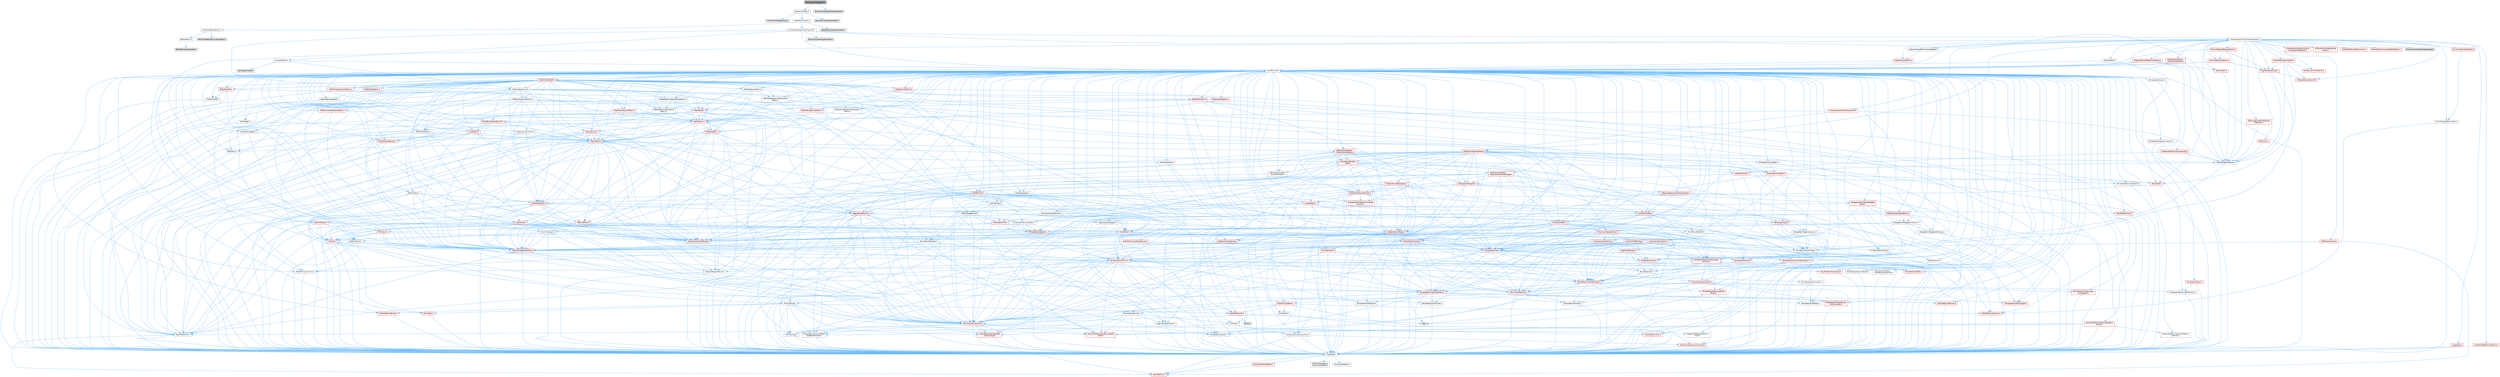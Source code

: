 digraph "BuoyancyComponent.h"
{
 // INTERACTIVE_SVG=YES
 // LATEX_PDF_SIZE
  bgcolor="transparent";
  edge [fontname=Helvetica,fontsize=10,labelfontname=Helvetica,labelfontsize=10];
  node [fontname=Helvetica,fontsize=10,shape=box,height=0.2,width=0.4];
  Node1 [id="Node000001",label="BuoyancyComponent.h",height=0.2,width=0.4,color="gray40", fillcolor="grey60", style="filled", fontcolor="black",tooltip=" "];
  Node1 -> Node2 [id="edge1_Node000001_Node000002",color="steelblue1",style="solid",tooltip=" "];
  Node2 [id="Node000002",label="BuoyancyTypes.h",height=0.2,width=0.4,color="grey40", fillcolor="white", style="filled",URL="$d1/d80/BuoyancyTypes_8h.html",tooltip=" "];
  Node2 -> Node3 [id="edge2_Node000002_Node000003",color="steelblue1",style="solid",tooltip=" "];
  Node3 [id="Node000003",label="Chaos/SimCallbackInput.h",height=0.2,width=0.4,color="grey60", fillcolor="#E0E0E0", style="filled",tooltip=" "];
  Node2 -> Node4 [id="edge3_Node000002_Node000004",color="steelblue1",style="solid",tooltip=" "];
  Node4 [id="Node000004",label="WaterBodyTypes.h",height=0.2,width=0.4,color="grey40", fillcolor="white", style="filled",URL="$d6/d20/WaterBodyTypes_8h.html",tooltip=" "];
  Node4 -> Node5 [id="edge4_Node000004_Node000005",color="steelblue1",style="solid",tooltip=" "];
  Node5 [id="Node000005",label="GerstnerWaterWaves.h",height=0.2,width=0.4,color="grey40", fillcolor="white", style="filled",URL="$d2/dc3/GerstnerWaterWaves_8h.html",tooltip=" "];
  Node5 -> Node6 [id="edge5_Node000005_Node000006",color="steelblue1",style="solid",tooltip=" "];
  Node6 [id="Node000006",label="WaterWaves.h",height=0.2,width=0.4,color="grey40", fillcolor="white", style="filled",URL="$da/d12/WaterWaves_8h.html",tooltip=" "];
  Node6 -> Node7 [id="edge6_Node000006_Node000007",color="steelblue1",style="solid",tooltip=" "];
  Node7 [id="Node000007",label="WaterWaves.generated.h",height=0.2,width=0.4,color="grey60", fillcolor="#E0E0E0", style="filled",tooltip=" "];
  Node5 -> Node8 [id="edge7_Node000005_Node000008",color="steelblue1",style="solid",tooltip=" "];
  Node8 [id="Node000008",label="GerstnerWaterWaves.generated.h",height=0.2,width=0.4,color="grey60", fillcolor="#E0E0E0", style="filled",tooltip=" "];
  Node4 -> Node9 [id="edge8_Node000004_Node000009",color="steelblue1",style="solid",tooltip=" "];
  Node9 [id="Node000009",label="Components/SplineComponent.h",height=0.2,width=0.4,color="grey40", fillcolor="white", style="filled",URL="$d3/d00/SplineComponent_8h.html",tooltip=" "];
  Node9 -> Node10 [id="edge9_Node000009_Node000010",color="steelblue1",style="solid",tooltip=" "];
  Node10 [id="Node000010",label="CoreMinimal.h",height=0.2,width=0.4,color="grey40", fillcolor="white", style="filled",URL="$d7/d67/CoreMinimal_8h.html",tooltip=" "];
  Node10 -> Node11 [id="edge10_Node000010_Node000011",color="steelblue1",style="solid",tooltip=" "];
  Node11 [id="Node000011",label="CoreTypes.h",height=0.2,width=0.4,color="grey40", fillcolor="white", style="filled",URL="$dc/dec/CoreTypes_8h.html",tooltip=" "];
  Node11 -> Node12 [id="edge11_Node000011_Node000012",color="steelblue1",style="solid",tooltip=" "];
  Node12 [id="Node000012",label="HAL/Platform.h",height=0.2,width=0.4,color="red", fillcolor="#FFF0F0", style="filled",URL="$d9/dd0/Platform_8h.html",tooltip=" "];
  Node11 -> Node22 [id="edge12_Node000011_Node000022",color="steelblue1",style="solid",tooltip=" "];
  Node22 [id="Node000022",label="ProfilingDebugging\l/UMemoryDefines.h",height=0.2,width=0.4,color="grey40", fillcolor="white", style="filled",URL="$d2/da2/UMemoryDefines_8h.html",tooltip=" "];
  Node11 -> Node23 [id="edge13_Node000011_Node000023",color="steelblue1",style="solid",tooltip=" "];
  Node23 [id="Node000023",label="Misc/CoreMiscDefines.h",height=0.2,width=0.4,color="red", fillcolor="#FFF0F0", style="filled",URL="$da/d38/CoreMiscDefines_8h.html",tooltip=" "];
  Node23 -> Node12 [id="edge14_Node000023_Node000012",color="steelblue1",style="solid",tooltip=" "];
  Node11 -> Node24 [id="edge15_Node000011_Node000024",color="steelblue1",style="solid",tooltip=" "];
  Node24 [id="Node000024",label="Misc/CoreDefines.h",height=0.2,width=0.4,color="grey40", fillcolor="white", style="filled",URL="$d3/dd2/CoreDefines_8h.html",tooltip=" "];
  Node10 -> Node25 [id="edge16_Node000010_Node000025",color="steelblue1",style="solid",tooltip=" "];
  Node25 [id="Node000025",label="CoreFwd.h",height=0.2,width=0.4,color="grey40", fillcolor="white", style="filled",URL="$d1/d1e/CoreFwd_8h.html",tooltip=" "];
  Node25 -> Node11 [id="edge17_Node000025_Node000011",color="steelblue1",style="solid",tooltip=" "];
  Node25 -> Node26 [id="edge18_Node000025_Node000026",color="steelblue1",style="solid",tooltip=" "];
  Node26 [id="Node000026",label="Containers/ContainersFwd.h",height=0.2,width=0.4,color="grey40", fillcolor="white", style="filled",URL="$d4/d0a/ContainersFwd_8h.html",tooltip=" "];
  Node26 -> Node12 [id="edge19_Node000026_Node000012",color="steelblue1",style="solid",tooltip=" "];
  Node26 -> Node11 [id="edge20_Node000026_Node000011",color="steelblue1",style="solid",tooltip=" "];
  Node26 -> Node27 [id="edge21_Node000026_Node000027",color="steelblue1",style="solid",tooltip=" "];
  Node27 [id="Node000027",label="Traits/IsContiguousContainer.h",height=0.2,width=0.4,color="red", fillcolor="#FFF0F0", style="filled",URL="$d5/d3c/IsContiguousContainer_8h.html",tooltip=" "];
  Node27 -> Node11 [id="edge22_Node000027_Node000011",color="steelblue1",style="solid",tooltip=" "];
  Node25 -> Node30 [id="edge23_Node000025_Node000030",color="steelblue1",style="solid",tooltip=" "];
  Node30 [id="Node000030",label="Math/MathFwd.h",height=0.2,width=0.4,color="grey40", fillcolor="white", style="filled",URL="$d2/d10/MathFwd_8h.html",tooltip=" "];
  Node30 -> Node12 [id="edge24_Node000030_Node000012",color="steelblue1",style="solid",tooltip=" "];
  Node25 -> Node31 [id="edge25_Node000025_Node000031",color="steelblue1",style="solid",tooltip=" "];
  Node31 [id="Node000031",label="UObject/UObjectHierarchy\lFwd.h",height=0.2,width=0.4,color="grey40", fillcolor="white", style="filled",URL="$d3/d13/UObjectHierarchyFwd_8h.html",tooltip=" "];
  Node10 -> Node31 [id="edge26_Node000010_Node000031",color="steelblue1",style="solid",tooltip=" "];
  Node10 -> Node26 [id="edge27_Node000010_Node000026",color="steelblue1",style="solid",tooltip=" "];
  Node10 -> Node32 [id="edge28_Node000010_Node000032",color="steelblue1",style="solid",tooltip=" "];
  Node32 [id="Node000032",label="Misc/VarArgs.h",height=0.2,width=0.4,color="grey40", fillcolor="white", style="filled",URL="$d5/d6f/VarArgs_8h.html",tooltip=" "];
  Node32 -> Node11 [id="edge29_Node000032_Node000011",color="steelblue1",style="solid",tooltip=" "];
  Node10 -> Node33 [id="edge30_Node000010_Node000033",color="steelblue1",style="solid",tooltip=" "];
  Node33 [id="Node000033",label="Logging/LogVerbosity.h",height=0.2,width=0.4,color="grey40", fillcolor="white", style="filled",URL="$d2/d8f/LogVerbosity_8h.html",tooltip=" "];
  Node33 -> Node11 [id="edge31_Node000033_Node000011",color="steelblue1",style="solid",tooltip=" "];
  Node10 -> Node34 [id="edge32_Node000010_Node000034",color="steelblue1",style="solid",tooltip=" "];
  Node34 [id="Node000034",label="Misc/OutputDevice.h",height=0.2,width=0.4,color="grey40", fillcolor="white", style="filled",URL="$d7/d32/OutputDevice_8h.html",tooltip=" "];
  Node34 -> Node25 [id="edge33_Node000034_Node000025",color="steelblue1",style="solid",tooltip=" "];
  Node34 -> Node11 [id="edge34_Node000034_Node000011",color="steelblue1",style="solid",tooltip=" "];
  Node34 -> Node33 [id="edge35_Node000034_Node000033",color="steelblue1",style="solid",tooltip=" "];
  Node34 -> Node32 [id="edge36_Node000034_Node000032",color="steelblue1",style="solid",tooltip=" "];
  Node34 -> Node35 [id="edge37_Node000034_Node000035",color="steelblue1",style="solid",tooltip=" "];
  Node35 [id="Node000035",label="Templates/IsArrayOrRefOf\lTypeByPredicate.h",height=0.2,width=0.4,color="grey40", fillcolor="white", style="filled",URL="$d6/da1/IsArrayOrRefOfTypeByPredicate_8h.html",tooltip=" "];
  Node35 -> Node11 [id="edge38_Node000035_Node000011",color="steelblue1",style="solid",tooltip=" "];
  Node34 -> Node36 [id="edge39_Node000034_Node000036",color="steelblue1",style="solid",tooltip=" "];
  Node36 [id="Node000036",label="Templates/IsValidVariadic\lFunctionArg.h",height=0.2,width=0.4,color="red", fillcolor="#FFF0F0", style="filled",URL="$d0/dc8/IsValidVariadicFunctionArg_8h.html",tooltip=" "];
  Node36 -> Node11 [id="edge40_Node000036_Node000011",color="steelblue1",style="solid",tooltip=" "];
  Node34 -> Node38 [id="edge41_Node000034_Node000038",color="steelblue1",style="solid",tooltip=" "];
  Node38 [id="Node000038",label="Traits/IsCharEncodingCompatible\lWith.h",height=0.2,width=0.4,color="red", fillcolor="#FFF0F0", style="filled",URL="$df/dd1/IsCharEncodingCompatibleWith_8h.html",tooltip=" "];
  Node10 -> Node40 [id="edge42_Node000010_Node000040",color="steelblue1",style="solid",tooltip=" "];
  Node40 [id="Node000040",label="HAL/PlatformCrt.h",height=0.2,width=0.4,color="red", fillcolor="#FFF0F0", style="filled",URL="$d8/d75/PlatformCrt_8h.html",tooltip=" "];
  Node40 -> Node41 [id="edge43_Node000040_Node000041",color="steelblue1",style="solid",tooltip=" "];
  Node41 [id="Node000041",label="new",height=0.2,width=0.4,color="grey60", fillcolor="#E0E0E0", style="filled",tooltip=" "];
  Node40 -> Node42 [id="edge44_Node000040_Node000042",color="steelblue1",style="solid",tooltip=" "];
  Node42 [id="Node000042",label="wchar.h",height=0.2,width=0.4,color="grey60", fillcolor="#E0E0E0", style="filled",tooltip=" "];
  Node10 -> Node50 [id="edge45_Node000010_Node000050",color="steelblue1",style="solid",tooltip=" "];
  Node50 [id="Node000050",label="HAL/PlatformMisc.h",height=0.2,width=0.4,color="red", fillcolor="#FFF0F0", style="filled",URL="$d0/df5/PlatformMisc_8h.html",tooltip=" "];
  Node50 -> Node11 [id="edge46_Node000050_Node000011",color="steelblue1",style="solid",tooltip=" "];
  Node10 -> Node69 [id="edge47_Node000010_Node000069",color="steelblue1",style="solid",tooltip=" "];
  Node69 [id="Node000069",label="Misc/AssertionMacros.h",height=0.2,width=0.4,color="red", fillcolor="#FFF0F0", style="filled",URL="$d0/dfa/AssertionMacros_8h.html",tooltip=" "];
  Node69 -> Node11 [id="edge48_Node000069_Node000011",color="steelblue1",style="solid",tooltip=" "];
  Node69 -> Node12 [id="edge49_Node000069_Node000012",color="steelblue1",style="solid",tooltip=" "];
  Node69 -> Node50 [id="edge50_Node000069_Node000050",color="steelblue1",style="solid",tooltip=" "];
  Node69 -> Node70 [id="edge51_Node000069_Node000070",color="steelblue1",style="solid",tooltip=" "];
  Node70 [id="Node000070",label="Templates/EnableIf.h",height=0.2,width=0.4,color="grey40", fillcolor="white", style="filled",URL="$d7/d60/EnableIf_8h.html",tooltip=" "];
  Node70 -> Node11 [id="edge52_Node000070_Node000011",color="steelblue1",style="solid",tooltip=" "];
  Node69 -> Node35 [id="edge53_Node000069_Node000035",color="steelblue1",style="solid",tooltip=" "];
  Node69 -> Node36 [id="edge54_Node000069_Node000036",color="steelblue1",style="solid",tooltip=" "];
  Node69 -> Node38 [id="edge55_Node000069_Node000038",color="steelblue1",style="solid",tooltip=" "];
  Node69 -> Node32 [id="edge56_Node000069_Node000032",color="steelblue1",style="solid",tooltip=" "];
  Node10 -> Node78 [id="edge57_Node000010_Node000078",color="steelblue1",style="solid",tooltip=" "];
  Node78 [id="Node000078",label="Templates/IsPointer.h",height=0.2,width=0.4,color="grey40", fillcolor="white", style="filled",URL="$d7/d05/IsPointer_8h.html",tooltip=" "];
  Node78 -> Node11 [id="edge58_Node000078_Node000011",color="steelblue1",style="solid",tooltip=" "];
  Node10 -> Node79 [id="edge59_Node000010_Node000079",color="steelblue1",style="solid",tooltip=" "];
  Node79 [id="Node000079",label="HAL/PlatformMemory.h",height=0.2,width=0.4,color="red", fillcolor="#FFF0F0", style="filled",URL="$de/d68/PlatformMemory_8h.html",tooltip=" "];
  Node79 -> Node11 [id="edge60_Node000079_Node000011",color="steelblue1",style="solid",tooltip=" "];
  Node10 -> Node62 [id="edge61_Node000010_Node000062",color="steelblue1",style="solid",tooltip=" "];
  Node62 [id="Node000062",label="HAL/PlatformAtomics.h",height=0.2,width=0.4,color="red", fillcolor="#FFF0F0", style="filled",URL="$d3/d36/PlatformAtomics_8h.html",tooltip=" "];
  Node62 -> Node11 [id="edge62_Node000062_Node000011",color="steelblue1",style="solid",tooltip=" "];
  Node10 -> Node84 [id="edge63_Node000010_Node000084",color="steelblue1",style="solid",tooltip=" "];
  Node84 [id="Node000084",label="Misc/Exec.h",height=0.2,width=0.4,color="grey40", fillcolor="white", style="filled",URL="$de/ddb/Exec_8h.html",tooltip=" "];
  Node84 -> Node11 [id="edge64_Node000084_Node000011",color="steelblue1",style="solid",tooltip=" "];
  Node84 -> Node69 [id="edge65_Node000084_Node000069",color="steelblue1",style="solid",tooltip=" "];
  Node10 -> Node85 [id="edge66_Node000010_Node000085",color="steelblue1",style="solid",tooltip=" "];
  Node85 [id="Node000085",label="HAL/MemoryBase.h",height=0.2,width=0.4,color="red", fillcolor="#FFF0F0", style="filled",URL="$d6/d9f/MemoryBase_8h.html",tooltip=" "];
  Node85 -> Node11 [id="edge67_Node000085_Node000011",color="steelblue1",style="solid",tooltip=" "];
  Node85 -> Node62 [id="edge68_Node000085_Node000062",color="steelblue1",style="solid",tooltip=" "];
  Node85 -> Node40 [id="edge69_Node000085_Node000040",color="steelblue1",style="solid",tooltip=" "];
  Node85 -> Node84 [id="edge70_Node000085_Node000084",color="steelblue1",style="solid",tooltip=" "];
  Node85 -> Node34 [id="edge71_Node000085_Node000034",color="steelblue1",style="solid",tooltip=" "];
  Node10 -> Node95 [id="edge72_Node000010_Node000095",color="steelblue1",style="solid",tooltip=" "];
  Node95 [id="Node000095",label="HAL/UnrealMemory.h",height=0.2,width=0.4,color="red", fillcolor="#FFF0F0", style="filled",URL="$d9/d96/UnrealMemory_8h.html",tooltip=" "];
  Node95 -> Node11 [id="edge73_Node000095_Node000011",color="steelblue1",style="solid",tooltip=" "];
  Node95 -> Node85 [id="edge74_Node000095_Node000085",color="steelblue1",style="solid",tooltip=" "];
  Node95 -> Node79 [id="edge75_Node000095_Node000079",color="steelblue1",style="solid",tooltip=" "];
  Node95 -> Node78 [id="edge76_Node000095_Node000078",color="steelblue1",style="solid",tooltip=" "];
  Node10 -> Node97 [id="edge77_Node000010_Node000097",color="steelblue1",style="solid",tooltip=" "];
  Node97 [id="Node000097",label="Templates/IsArithmetic.h",height=0.2,width=0.4,color="grey40", fillcolor="white", style="filled",URL="$d2/d5d/IsArithmetic_8h.html",tooltip=" "];
  Node97 -> Node11 [id="edge78_Node000097_Node000011",color="steelblue1",style="solid",tooltip=" "];
  Node10 -> Node91 [id="edge79_Node000010_Node000091",color="steelblue1",style="solid",tooltip=" "];
  Node91 [id="Node000091",label="Templates/AndOrNot.h",height=0.2,width=0.4,color="grey40", fillcolor="white", style="filled",URL="$db/d0a/AndOrNot_8h.html",tooltip=" "];
  Node91 -> Node11 [id="edge80_Node000091_Node000011",color="steelblue1",style="solid",tooltip=" "];
  Node10 -> Node98 [id="edge81_Node000010_Node000098",color="steelblue1",style="solid",tooltip=" "];
  Node98 [id="Node000098",label="Templates/IsPODType.h",height=0.2,width=0.4,color="grey40", fillcolor="white", style="filled",URL="$d7/db1/IsPODType_8h.html",tooltip=" "];
  Node98 -> Node11 [id="edge82_Node000098_Node000011",color="steelblue1",style="solid",tooltip=" "];
  Node10 -> Node99 [id="edge83_Node000010_Node000099",color="steelblue1",style="solid",tooltip=" "];
  Node99 [id="Node000099",label="Templates/IsUECoreType.h",height=0.2,width=0.4,color="red", fillcolor="#FFF0F0", style="filled",URL="$d1/db8/IsUECoreType_8h.html",tooltip=" "];
  Node99 -> Node11 [id="edge84_Node000099_Node000011",color="steelblue1",style="solid",tooltip=" "];
  Node10 -> Node92 [id="edge85_Node000010_Node000092",color="steelblue1",style="solid",tooltip=" "];
  Node92 [id="Node000092",label="Templates/IsTriviallyCopy\lConstructible.h",height=0.2,width=0.4,color="red", fillcolor="#FFF0F0", style="filled",URL="$d3/d78/IsTriviallyCopyConstructible_8h.html",tooltip=" "];
  Node92 -> Node11 [id="edge86_Node000092_Node000011",color="steelblue1",style="solid",tooltip=" "];
  Node10 -> Node100 [id="edge87_Node000010_Node000100",color="steelblue1",style="solid",tooltip=" "];
  Node100 [id="Node000100",label="Templates/UnrealTypeTraits.h",height=0.2,width=0.4,color="red", fillcolor="#FFF0F0", style="filled",URL="$d2/d2d/UnrealTypeTraits_8h.html",tooltip=" "];
  Node100 -> Node11 [id="edge88_Node000100_Node000011",color="steelblue1",style="solid",tooltip=" "];
  Node100 -> Node78 [id="edge89_Node000100_Node000078",color="steelblue1",style="solid",tooltip=" "];
  Node100 -> Node69 [id="edge90_Node000100_Node000069",color="steelblue1",style="solid",tooltip=" "];
  Node100 -> Node91 [id="edge91_Node000100_Node000091",color="steelblue1",style="solid",tooltip=" "];
  Node100 -> Node70 [id="edge92_Node000100_Node000070",color="steelblue1",style="solid",tooltip=" "];
  Node100 -> Node97 [id="edge93_Node000100_Node000097",color="steelblue1",style="solid",tooltip=" "];
  Node100 -> Node98 [id="edge94_Node000100_Node000098",color="steelblue1",style="solid",tooltip=" "];
  Node100 -> Node99 [id="edge95_Node000100_Node000099",color="steelblue1",style="solid",tooltip=" "];
  Node100 -> Node92 [id="edge96_Node000100_Node000092",color="steelblue1",style="solid",tooltip=" "];
  Node10 -> Node70 [id="edge97_Node000010_Node000070",color="steelblue1",style="solid",tooltip=" "];
  Node10 -> Node102 [id="edge98_Node000010_Node000102",color="steelblue1",style="solid",tooltip=" "];
  Node102 [id="Node000102",label="Templates/RemoveReference.h",height=0.2,width=0.4,color="grey40", fillcolor="white", style="filled",URL="$da/dbe/RemoveReference_8h.html",tooltip=" "];
  Node102 -> Node11 [id="edge99_Node000102_Node000011",color="steelblue1",style="solid",tooltip=" "];
  Node10 -> Node103 [id="edge100_Node000010_Node000103",color="steelblue1",style="solid",tooltip=" "];
  Node103 [id="Node000103",label="Templates/IntegralConstant.h",height=0.2,width=0.4,color="grey40", fillcolor="white", style="filled",URL="$db/d1b/IntegralConstant_8h.html",tooltip=" "];
  Node103 -> Node11 [id="edge101_Node000103_Node000011",color="steelblue1",style="solid",tooltip=" "];
  Node10 -> Node104 [id="edge102_Node000010_Node000104",color="steelblue1",style="solid",tooltip=" "];
  Node104 [id="Node000104",label="Templates/IsClass.h",height=0.2,width=0.4,color="grey40", fillcolor="white", style="filled",URL="$db/dcb/IsClass_8h.html",tooltip=" "];
  Node104 -> Node11 [id="edge103_Node000104_Node000011",color="steelblue1",style="solid",tooltip=" "];
  Node10 -> Node105 [id="edge104_Node000010_Node000105",color="steelblue1",style="solid",tooltip=" "];
  Node105 [id="Node000105",label="Templates/TypeCompatible\lBytes.h",height=0.2,width=0.4,color="red", fillcolor="#FFF0F0", style="filled",URL="$df/d0a/TypeCompatibleBytes_8h.html",tooltip=" "];
  Node105 -> Node11 [id="edge105_Node000105_Node000011",color="steelblue1",style="solid",tooltip=" "];
  Node105 -> Node41 [id="edge106_Node000105_Node000041",color="steelblue1",style="solid",tooltip=" "];
  Node10 -> Node27 [id="edge107_Node000010_Node000027",color="steelblue1",style="solid",tooltip=" "];
  Node10 -> Node106 [id="edge108_Node000010_Node000106",color="steelblue1",style="solid",tooltip=" "];
  Node106 [id="Node000106",label="Templates/UnrealTemplate.h",height=0.2,width=0.4,color="red", fillcolor="#FFF0F0", style="filled",URL="$d4/d24/UnrealTemplate_8h.html",tooltip=" "];
  Node106 -> Node11 [id="edge109_Node000106_Node000011",color="steelblue1",style="solid",tooltip=" "];
  Node106 -> Node78 [id="edge110_Node000106_Node000078",color="steelblue1",style="solid",tooltip=" "];
  Node106 -> Node95 [id="edge111_Node000106_Node000095",color="steelblue1",style="solid",tooltip=" "];
  Node106 -> Node100 [id="edge112_Node000106_Node000100",color="steelblue1",style="solid",tooltip=" "];
  Node106 -> Node102 [id="edge113_Node000106_Node000102",color="steelblue1",style="solid",tooltip=" "];
  Node106 -> Node105 [id="edge114_Node000106_Node000105",color="steelblue1",style="solid",tooltip=" "];
  Node106 -> Node27 [id="edge115_Node000106_Node000027",color="steelblue1",style="solid",tooltip=" "];
  Node10 -> Node55 [id="edge116_Node000010_Node000055",color="steelblue1",style="solid",tooltip=" "];
  Node55 [id="Node000055",label="Math/NumericLimits.h",height=0.2,width=0.4,color="grey40", fillcolor="white", style="filled",URL="$df/d1b/NumericLimits_8h.html",tooltip=" "];
  Node55 -> Node11 [id="edge117_Node000055_Node000011",color="steelblue1",style="solid",tooltip=" "];
  Node10 -> Node110 [id="edge118_Node000010_Node000110",color="steelblue1",style="solid",tooltip=" "];
  Node110 [id="Node000110",label="HAL/PlatformMath.h",height=0.2,width=0.4,color="red", fillcolor="#FFF0F0", style="filled",URL="$dc/d53/PlatformMath_8h.html",tooltip=" "];
  Node110 -> Node11 [id="edge119_Node000110_Node000011",color="steelblue1",style="solid",tooltip=" "];
  Node10 -> Node93 [id="edge120_Node000010_Node000093",color="steelblue1",style="solid",tooltip=" "];
  Node93 [id="Node000093",label="Templates/IsTriviallyCopy\lAssignable.h",height=0.2,width=0.4,color="red", fillcolor="#FFF0F0", style="filled",URL="$d2/df2/IsTriviallyCopyAssignable_8h.html",tooltip=" "];
  Node93 -> Node11 [id="edge121_Node000093_Node000011",color="steelblue1",style="solid",tooltip=" "];
  Node10 -> Node118 [id="edge122_Node000010_Node000118",color="steelblue1",style="solid",tooltip=" "];
  Node118 [id="Node000118",label="Templates/MemoryOps.h",height=0.2,width=0.4,color="red", fillcolor="#FFF0F0", style="filled",URL="$db/dea/MemoryOps_8h.html",tooltip=" "];
  Node118 -> Node11 [id="edge123_Node000118_Node000011",color="steelblue1",style="solid",tooltip=" "];
  Node118 -> Node95 [id="edge124_Node000118_Node000095",color="steelblue1",style="solid",tooltip=" "];
  Node118 -> Node93 [id="edge125_Node000118_Node000093",color="steelblue1",style="solid",tooltip=" "];
  Node118 -> Node92 [id="edge126_Node000118_Node000092",color="steelblue1",style="solid",tooltip=" "];
  Node118 -> Node100 [id="edge127_Node000118_Node000100",color="steelblue1",style="solid",tooltip=" "];
  Node118 -> Node41 [id="edge128_Node000118_Node000041",color="steelblue1",style="solid",tooltip=" "];
  Node10 -> Node119 [id="edge129_Node000010_Node000119",color="steelblue1",style="solid",tooltip=" "];
  Node119 [id="Node000119",label="Containers/ContainerAllocation\lPolicies.h",height=0.2,width=0.4,color="red", fillcolor="#FFF0F0", style="filled",URL="$d7/dff/ContainerAllocationPolicies_8h.html",tooltip=" "];
  Node119 -> Node11 [id="edge130_Node000119_Node000011",color="steelblue1",style="solid",tooltip=" "];
  Node119 -> Node119 [id="edge131_Node000119_Node000119",color="steelblue1",style="solid",tooltip=" "];
  Node119 -> Node110 [id="edge132_Node000119_Node000110",color="steelblue1",style="solid",tooltip=" "];
  Node119 -> Node95 [id="edge133_Node000119_Node000095",color="steelblue1",style="solid",tooltip=" "];
  Node119 -> Node55 [id="edge134_Node000119_Node000055",color="steelblue1",style="solid",tooltip=" "];
  Node119 -> Node69 [id="edge135_Node000119_Node000069",color="steelblue1",style="solid",tooltip=" "];
  Node119 -> Node118 [id="edge136_Node000119_Node000118",color="steelblue1",style="solid",tooltip=" "];
  Node119 -> Node105 [id="edge137_Node000119_Node000105",color="steelblue1",style="solid",tooltip=" "];
  Node10 -> Node122 [id="edge138_Node000010_Node000122",color="steelblue1",style="solid",tooltip=" "];
  Node122 [id="Node000122",label="Templates/IsEnumClass.h",height=0.2,width=0.4,color="grey40", fillcolor="white", style="filled",URL="$d7/d15/IsEnumClass_8h.html",tooltip=" "];
  Node122 -> Node11 [id="edge139_Node000122_Node000011",color="steelblue1",style="solid",tooltip=" "];
  Node122 -> Node91 [id="edge140_Node000122_Node000091",color="steelblue1",style="solid",tooltip=" "];
  Node10 -> Node123 [id="edge141_Node000010_Node000123",color="steelblue1",style="solid",tooltip=" "];
  Node123 [id="Node000123",label="HAL/PlatformProperties.h",height=0.2,width=0.4,color="red", fillcolor="#FFF0F0", style="filled",URL="$d9/db0/PlatformProperties_8h.html",tooltip=" "];
  Node123 -> Node11 [id="edge142_Node000123_Node000011",color="steelblue1",style="solid",tooltip=" "];
  Node10 -> Node126 [id="edge143_Node000010_Node000126",color="steelblue1",style="solid",tooltip=" "];
  Node126 [id="Node000126",label="Misc/EngineVersionBase.h",height=0.2,width=0.4,color="grey40", fillcolor="white", style="filled",URL="$d5/d2b/EngineVersionBase_8h.html",tooltip=" "];
  Node126 -> Node11 [id="edge144_Node000126_Node000011",color="steelblue1",style="solid",tooltip=" "];
  Node10 -> Node127 [id="edge145_Node000010_Node000127",color="steelblue1",style="solid",tooltip=" "];
  Node127 [id="Node000127",label="Internationalization\l/TextNamespaceFwd.h",height=0.2,width=0.4,color="grey40", fillcolor="white", style="filled",URL="$d8/d97/TextNamespaceFwd_8h.html",tooltip=" "];
  Node127 -> Node11 [id="edge146_Node000127_Node000011",color="steelblue1",style="solid",tooltip=" "];
  Node10 -> Node128 [id="edge147_Node000010_Node000128",color="steelblue1",style="solid",tooltip=" "];
  Node128 [id="Node000128",label="Serialization/Archive.h",height=0.2,width=0.4,color="red", fillcolor="#FFF0F0", style="filled",URL="$d7/d3b/Archive_8h.html",tooltip=" "];
  Node128 -> Node25 [id="edge148_Node000128_Node000025",color="steelblue1",style="solid",tooltip=" "];
  Node128 -> Node11 [id="edge149_Node000128_Node000011",color="steelblue1",style="solid",tooltip=" "];
  Node128 -> Node123 [id="edge150_Node000128_Node000123",color="steelblue1",style="solid",tooltip=" "];
  Node128 -> Node127 [id="edge151_Node000128_Node000127",color="steelblue1",style="solid",tooltip=" "];
  Node128 -> Node30 [id="edge152_Node000128_Node000030",color="steelblue1",style="solid",tooltip=" "];
  Node128 -> Node69 [id="edge153_Node000128_Node000069",color="steelblue1",style="solid",tooltip=" "];
  Node128 -> Node126 [id="edge154_Node000128_Node000126",color="steelblue1",style="solid",tooltip=" "];
  Node128 -> Node32 [id="edge155_Node000128_Node000032",color="steelblue1",style="solid",tooltip=" "];
  Node128 -> Node70 [id="edge156_Node000128_Node000070",color="steelblue1",style="solid",tooltip=" "];
  Node128 -> Node35 [id="edge157_Node000128_Node000035",color="steelblue1",style="solid",tooltip=" "];
  Node128 -> Node122 [id="edge158_Node000128_Node000122",color="steelblue1",style="solid",tooltip=" "];
  Node128 -> Node36 [id="edge159_Node000128_Node000036",color="steelblue1",style="solid",tooltip=" "];
  Node128 -> Node106 [id="edge160_Node000128_Node000106",color="steelblue1",style="solid",tooltip=" "];
  Node128 -> Node38 [id="edge161_Node000128_Node000038",color="steelblue1",style="solid",tooltip=" "];
  Node128 -> Node131 [id="edge162_Node000128_Node000131",color="steelblue1",style="solid",tooltip=" "];
  Node131 [id="Node000131",label="UObject/ObjectVersion.h",height=0.2,width=0.4,color="grey40", fillcolor="white", style="filled",URL="$da/d63/ObjectVersion_8h.html",tooltip=" "];
  Node131 -> Node11 [id="edge163_Node000131_Node000011",color="steelblue1",style="solid",tooltip=" "];
  Node10 -> Node132 [id="edge164_Node000010_Node000132",color="steelblue1",style="solid",tooltip=" "];
  Node132 [id="Node000132",label="Templates/Less.h",height=0.2,width=0.4,color="grey40", fillcolor="white", style="filled",URL="$de/dc8/Less_8h.html",tooltip=" "];
  Node132 -> Node11 [id="edge165_Node000132_Node000011",color="steelblue1",style="solid",tooltip=" "];
  Node132 -> Node106 [id="edge166_Node000132_Node000106",color="steelblue1",style="solid",tooltip=" "];
  Node10 -> Node133 [id="edge167_Node000010_Node000133",color="steelblue1",style="solid",tooltip=" "];
  Node133 [id="Node000133",label="Templates/Sorting.h",height=0.2,width=0.4,color="red", fillcolor="#FFF0F0", style="filled",URL="$d3/d9e/Sorting_8h.html",tooltip=" "];
  Node133 -> Node11 [id="edge168_Node000133_Node000011",color="steelblue1",style="solid",tooltip=" "];
  Node133 -> Node110 [id="edge169_Node000133_Node000110",color="steelblue1",style="solid",tooltip=" "];
  Node133 -> Node132 [id="edge170_Node000133_Node000132",color="steelblue1",style="solid",tooltip=" "];
  Node10 -> Node144 [id="edge171_Node000010_Node000144",color="steelblue1",style="solid",tooltip=" "];
  Node144 [id="Node000144",label="Misc/Char.h",height=0.2,width=0.4,color="red", fillcolor="#FFF0F0", style="filled",URL="$d0/d58/Char_8h.html",tooltip=" "];
  Node144 -> Node11 [id="edge172_Node000144_Node000011",color="steelblue1",style="solid",tooltip=" "];
  Node10 -> Node147 [id="edge173_Node000010_Node000147",color="steelblue1",style="solid",tooltip=" "];
  Node147 [id="Node000147",label="GenericPlatform/GenericPlatform\lStricmp.h",height=0.2,width=0.4,color="grey40", fillcolor="white", style="filled",URL="$d2/d86/GenericPlatformStricmp_8h.html",tooltip=" "];
  Node147 -> Node11 [id="edge174_Node000147_Node000011",color="steelblue1",style="solid",tooltip=" "];
  Node10 -> Node148 [id="edge175_Node000010_Node000148",color="steelblue1",style="solid",tooltip=" "];
  Node148 [id="Node000148",label="GenericPlatform/GenericPlatform\lString.h",height=0.2,width=0.4,color="red", fillcolor="#FFF0F0", style="filled",URL="$dd/d20/GenericPlatformString_8h.html",tooltip=" "];
  Node148 -> Node11 [id="edge176_Node000148_Node000011",color="steelblue1",style="solid",tooltip=" "];
  Node148 -> Node147 [id="edge177_Node000148_Node000147",color="steelblue1",style="solid",tooltip=" "];
  Node148 -> Node70 [id="edge178_Node000148_Node000070",color="steelblue1",style="solid",tooltip=" "];
  Node148 -> Node38 [id="edge179_Node000148_Node000038",color="steelblue1",style="solid",tooltip=" "];
  Node10 -> Node81 [id="edge180_Node000010_Node000081",color="steelblue1",style="solid",tooltip=" "];
  Node81 [id="Node000081",label="HAL/PlatformString.h",height=0.2,width=0.4,color="red", fillcolor="#FFF0F0", style="filled",URL="$db/db5/PlatformString_8h.html",tooltip=" "];
  Node81 -> Node11 [id="edge181_Node000081_Node000011",color="steelblue1",style="solid",tooltip=" "];
  Node10 -> Node151 [id="edge182_Node000010_Node000151",color="steelblue1",style="solid",tooltip=" "];
  Node151 [id="Node000151",label="Misc/CString.h",height=0.2,width=0.4,color="grey40", fillcolor="white", style="filled",URL="$d2/d49/CString_8h.html",tooltip=" "];
  Node151 -> Node11 [id="edge183_Node000151_Node000011",color="steelblue1",style="solid",tooltip=" "];
  Node151 -> Node40 [id="edge184_Node000151_Node000040",color="steelblue1",style="solid",tooltip=" "];
  Node151 -> Node81 [id="edge185_Node000151_Node000081",color="steelblue1",style="solid",tooltip=" "];
  Node151 -> Node69 [id="edge186_Node000151_Node000069",color="steelblue1",style="solid",tooltip=" "];
  Node151 -> Node144 [id="edge187_Node000151_Node000144",color="steelblue1",style="solid",tooltip=" "];
  Node151 -> Node32 [id="edge188_Node000151_Node000032",color="steelblue1",style="solid",tooltip=" "];
  Node151 -> Node35 [id="edge189_Node000151_Node000035",color="steelblue1",style="solid",tooltip=" "];
  Node151 -> Node36 [id="edge190_Node000151_Node000036",color="steelblue1",style="solid",tooltip=" "];
  Node151 -> Node38 [id="edge191_Node000151_Node000038",color="steelblue1",style="solid",tooltip=" "];
  Node10 -> Node152 [id="edge192_Node000010_Node000152",color="steelblue1",style="solid",tooltip=" "];
  Node152 [id="Node000152",label="Misc/Crc.h",height=0.2,width=0.4,color="red", fillcolor="#FFF0F0", style="filled",URL="$d4/dd2/Crc_8h.html",tooltip=" "];
  Node152 -> Node11 [id="edge193_Node000152_Node000011",color="steelblue1",style="solid",tooltip=" "];
  Node152 -> Node81 [id="edge194_Node000152_Node000081",color="steelblue1",style="solid",tooltip=" "];
  Node152 -> Node69 [id="edge195_Node000152_Node000069",color="steelblue1",style="solid",tooltip=" "];
  Node152 -> Node151 [id="edge196_Node000152_Node000151",color="steelblue1",style="solid",tooltip=" "];
  Node152 -> Node144 [id="edge197_Node000152_Node000144",color="steelblue1",style="solid",tooltip=" "];
  Node152 -> Node100 [id="edge198_Node000152_Node000100",color="steelblue1",style="solid",tooltip=" "];
  Node10 -> Node143 [id="edge199_Node000010_Node000143",color="steelblue1",style="solid",tooltip=" "];
  Node143 [id="Node000143",label="Math/UnrealMathUtility.h",height=0.2,width=0.4,color="red", fillcolor="#FFF0F0", style="filled",URL="$db/db8/UnrealMathUtility_8h.html",tooltip=" "];
  Node143 -> Node11 [id="edge200_Node000143_Node000011",color="steelblue1",style="solid",tooltip=" "];
  Node143 -> Node69 [id="edge201_Node000143_Node000069",color="steelblue1",style="solid",tooltip=" "];
  Node143 -> Node110 [id="edge202_Node000143_Node000110",color="steelblue1",style="solid",tooltip=" "];
  Node143 -> Node30 [id="edge203_Node000143_Node000030",color="steelblue1",style="solid",tooltip=" "];
  Node10 -> Node153 [id="edge204_Node000010_Node000153",color="steelblue1",style="solid",tooltip=" "];
  Node153 [id="Node000153",label="Containers/UnrealString.h",height=0.2,width=0.4,color="red", fillcolor="#FFF0F0", style="filled",URL="$d5/dba/UnrealString_8h.html",tooltip=" "];
  Node10 -> Node157 [id="edge205_Node000010_Node000157",color="steelblue1",style="solid",tooltip=" "];
  Node157 [id="Node000157",label="Containers/Array.h",height=0.2,width=0.4,color="red", fillcolor="#FFF0F0", style="filled",URL="$df/dd0/Array_8h.html",tooltip=" "];
  Node157 -> Node11 [id="edge206_Node000157_Node000011",color="steelblue1",style="solid",tooltip=" "];
  Node157 -> Node69 [id="edge207_Node000157_Node000069",color="steelblue1",style="solid",tooltip=" "];
  Node157 -> Node95 [id="edge208_Node000157_Node000095",color="steelblue1",style="solid",tooltip=" "];
  Node157 -> Node100 [id="edge209_Node000157_Node000100",color="steelblue1",style="solid",tooltip=" "];
  Node157 -> Node106 [id="edge210_Node000157_Node000106",color="steelblue1",style="solid",tooltip=" "];
  Node157 -> Node119 [id="edge211_Node000157_Node000119",color="steelblue1",style="solid",tooltip=" "];
  Node157 -> Node128 [id="edge212_Node000157_Node000128",color="steelblue1",style="solid",tooltip=" "];
  Node157 -> Node136 [id="edge213_Node000157_Node000136",color="steelblue1",style="solid",tooltip=" "];
  Node136 [id="Node000136",label="Templates/Invoke.h",height=0.2,width=0.4,color="red", fillcolor="#FFF0F0", style="filled",URL="$d7/deb/Invoke_8h.html",tooltip=" "];
  Node136 -> Node11 [id="edge214_Node000136_Node000011",color="steelblue1",style="solid",tooltip=" "];
  Node136 -> Node106 [id="edge215_Node000136_Node000106",color="steelblue1",style="solid",tooltip=" "];
  Node157 -> Node132 [id="edge216_Node000157_Node000132",color="steelblue1",style="solid",tooltip=" "];
  Node157 -> Node133 [id="edge217_Node000157_Node000133",color="steelblue1",style="solid",tooltip=" "];
  Node157 -> Node180 [id="edge218_Node000157_Node000180",color="steelblue1",style="solid",tooltip=" "];
  Node180 [id="Node000180",label="Templates/AlignmentTemplates.h",height=0.2,width=0.4,color="red", fillcolor="#FFF0F0", style="filled",URL="$dd/d32/AlignmentTemplates_8h.html",tooltip=" "];
  Node180 -> Node11 [id="edge219_Node000180_Node000011",color="steelblue1",style="solid",tooltip=" "];
  Node180 -> Node78 [id="edge220_Node000180_Node000078",color="steelblue1",style="solid",tooltip=" "];
  Node10 -> Node181 [id="edge221_Node000010_Node000181",color="steelblue1",style="solid",tooltip=" "];
  Node181 [id="Node000181",label="Misc/FrameNumber.h",height=0.2,width=0.4,color="grey40", fillcolor="white", style="filled",URL="$dd/dbd/FrameNumber_8h.html",tooltip=" "];
  Node181 -> Node11 [id="edge222_Node000181_Node000011",color="steelblue1",style="solid",tooltip=" "];
  Node181 -> Node55 [id="edge223_Node000181_Node000055",color="steelblue1",style="solid",tooltip=" "];
  Node181 -> Node143 [id="edge224_Node000181_Node000143",color="steelblue1",style="solid",tooltip=" "];
  Node181 -> Node70 [id="edge225_Node000181_Node000070",color="steelblue1",style="solid",tooltip=" "];
  Node181 -> Node100 [id="edge226_Node000181_Node000100",color="steelblue1",style="solid",tooltip=" "];
  Node10 -> Node182 [id="edge227_Node000010_Node000182",color="steelblue1",style="solid",tooltip=" "];
  Node182 [id="Node000182",label="Misc/Timespan.h",height=0.2,width=0.4,color="grey40", fillcolor="white", style="filled",URL="$da/dd9/Timespan_8h.html",tooltip=" "];
  Node182 -> Node11 [id="edge228_Node000182_Node000011",color="steelblue1",style="solid",tooltip=" "];
  Node182 -> Node183 [id="edge229_Node000182_Node000183",color="steelblue1",style="solid",tooltip=" "];
  Node183 [id="Node000183",label="Math/Interval.h",height=0.2,width=0.4,color="grey40", fillcolor="white", style="filled",URL="$d1/d55/Interval_8h.html",tooltip=" "];
  Node183 -> Node11 [id="edge230_Node000183_Node000011",color="steelblue1",style="solid",tooltip=" "];
  Node183 -> Node97 [id="edge231_Node000183_Node000097",color="steelblue1",style="solid",tooltip=" "];
  Node183 -> Node100 [id="edge232_Node000183_Node000100",color="steelblue1",style="solid",tooltip=" "];
  Node183 -> Node55 [id="edge233_Node000183_Node000055",color="steelblue1",style="solid",tooltip=" "];
  Node183 -> Node143 [id="edge234_Node000183_Node000143",color="steelblue1",style="solid",tooltip=" "];
  Node182 -> Node143 [id="edge235_Node000182_Node000143",color="steelblue1",style="solid",tooltip=" "];
  Node182 -> Node69 [id="edge236_Node000182_Node000069",color="steelblue1",style="solid",tooltip=" "];
  Node10 -> Node184 [id="edge237_Node000010_Node000184",color="steelblue1",style="solid",tooltip=" "];
  Node184 [id="Node000184",label="Containers/StringConv.h",height=0.2,width=0.4,color="red", fillcolor="#FFF0F0", style="filled",URL="$d3/ddf/StringConv_8h.html",tooltip=" "];
  Node184 -> Node11 [id="edge238_Node000184_Node000011",color="steelblue1",style="solid",tooltip=" "];
  Node184 -> Node69 [id="edge239_Node000184_Node000069",color="steelblue1",style="solid",tooltip=" "];
  Node184 -> Node119 [id="edge240_Node000184_Node000119",color="steelblue1",style="solid",tooltip=" "];
  Node184 -> Node157 [id="edge241_Node000184_Node000157",color="steelblue1",style="solid",tooltip=" "];
  Node184 -> Node151 [id="edge242_Node000184_Node000151",color="steelblue1",style="solid",tooltip=" "];
  Node184 -> Node185 [id="edge243_Node000184_Node000185",color="steelblue1",style="solid",tooltip=" "];
  Node185 [id="Node000185",label="Templates/IsArray.h",height=0.2,width=0.4,color="grey40", fillcolor="white", style="filled",URL="$d8/d8d/IsArray_8h.html",tooltip=" "];
  Node185 -> Node11 [id="edge244_Node000185_Node000011",color="steelblue1",style="solid",tooltip=" "];
  Node184 -> Node106 [id="edge245_Node000184_Node000106",color="steelblue1",style="solid",tooltip=" "];
  Node184 -> Node100 [id="edge246_Node000184_Node000100",color="steelblue1",style="solid",tooltip=" "];
  Node184 -> Node38 [id="edge247_Node000184_Node000038",color="steelblue1",style="solid",tooltip=" "];
  Node184 -> Node27 [id="edge248_Node000184_Node000027",color="steelblue1",style="solid",tooltip=" "];
  Node10 -> Node186 [id="edge249_Node000010_Node000186",color="steelblue1",style="solid",tooltip=" "];
  Node186 [id="Node000186",label="UObject/UnrealNames.h",height=0.2,width=0.4,color="red", fillcolor="#FFF0F0", style="filled",URL="$d8/db1/UnrealNames_8h.html",tooltip=" "];
  Node186 -> Node11 [id="edge250_Node000186_Node000011",color="steelblue1",style="solid",tooltip=" "];
  Node10 -> Node188 [id="edge251_Node000010_Node000188",color="steelblue1",style="solid",tooltip=" "];
  Node188 [id="Node000188",label="UObject/NameTypes.h",height=0.2,width=0.4,color="red", fillcolor="#FFF0F0", style="filled",URL="$d6/d35/NameTypes_8h.html",tooltip=" "];
  Node188 -> Node11 [id="edge252_Node000188_Node000011",color="steelblue1",style="solid",tooltip=" "];
  Node188 -> Node69 [id="edge253_Node000188_Node000069",color="steelblue1",style="solid",tooltip=" "];
  Node188 -> Node95 [id="edge254_Node000188_Node000095",color="steelblue1",style="solid",tooltip=" "];
  Node188 -> Node100 [id="edge255_Node000188_Node000100",color="steelblue1",style="solid",tooltip=" "];
  Node188 -> Node106 [id="edge256_Node000188_Node000106",color="steelblue1",style="solid",tooltip=" "];
  Node188 -> Node153 [id="edge257_Node000188_Node000153",color="steelblue1",style="solid",tooltip=" "];
  Node188 -> Node184 [id="edge258_Node000188_Node000184",color="steelblue1",style="solid",tooltip=" "];
  Node188 -> Node186 [id="edge259_Node000188_Node000186",color="steelblue1",style="solid",tooltip=" "];
  Node10 -> Node196 [id="edge260_Node000010_Node000196",color="steelblue1",style="solid",tooltip=" "];
  Node196 [id="Node000196",label="Misc/Parse.h",height=0.2,width=0.4,color="red", fillcolor="#FFF0F0", style="filled",URL="$dc/d71/Parse_8h.html",tooltip=" "];
  Node196 -> Node153 [id="edge261_Node000196_Node000153",color="steelblue1",style="solid",tooltip=" "];
  Node196 -> Node11 [id="edge262_Node000196_Node000011",color="steelblue1",style="solid",tooltip=" "];
  Node196 -> Node40 [id="edge263_Node000196_Node000040",color="steelblue1",style="solid",tooltip=" "];
  Node196 -> Node57 [id="edge264_Node000196_Node000057",color="steelblue1",style="solid",tooltip=" "];
  Node57 [id="Node000057",label="Misc/EnumClassFlags.h",height=0.2,width=0.4,color="grey40", fillcolor="white", style="filled",URL="$d8/de7/EnumClassFlags_8h.html",tooltip=" "];
  Node196 -> Node197 [id="edge265_Node000196_Node000197",color="steelblue1",style="solid",tooltip=" "];
  Node197 [id="Node000197",label="Templates/Function.h",height=0.2,width=0.4,color="red", fillcolor="#FFF0F0", style="filled",URL="$df/df5/Function_8h.html",tooltip=" "];
  Node197 -> Node11 [id="edge266_Node000197_Node000011",color="steelblue1",style="solid",tooltip=" "];
  Node197 -> Node69 [id="edge267_Node000197_Node000069",color="steelblue1",style="solid",tooltip=" "];
  Node197 -> Node95 [id="edge268_Node000197_Node000095",color="steelblue1",style="solid",tooltip=" "];
  Node197 -> Node100 [id="edge269_Node000197_Node000100",color="steelblue1",style="solid",tooltip=" "];
  Node197 -> Node136 [id="edge270_Node000197_Node000136",color="steelblue1",style="solid",tooltip=" "];
  Node197 -> Node106 [id="edge271_Node000197_Node000106",color="steelblue1",style="solid",tooltip=" "];
  Node197 -> Node143 [id="edge272_Node000197_Node000143",color="steelblue1",style="solid",tooltip=" "];
  Node197 -> Node41 [id="edge273_Node000197_Node000041",color="steelblue1",style="solid",tooltip=" "];
  Node10 -> Node180 [id="edge274_Node000010_Node000180",color="steelblue1",style="solid",tooltip=" "];
  Node10 -> Node199 [id="edge275_Node000010_Node000199",color="steelblue1",style="solid",tooltip=" "];
  Node199 [id="Node000199",label="Misc/StructBuilder.h",height=0.2,width=0.4,color="grey40", fillcolor="white", style="filled",URL="$d9/db3/StructBuilder_8h.html",tooltip=" "];
  Node199 -> Node11 [id="edge276_Node000199_Node000011",color="steelblue1",style="solid",tooltip=" "];
  Node199 -> Node143 [id="edge277_Node000199_Node000143",color="steelblue1",style="solid",tooltip=" "];
  Node199 -> Node180 [id="edge278_Node000199_Node000180",color="steelblue1",style="solid",tooltip=" "];
  Node10 -> Node112 [id="edge279_Node000010_Node000112",color="steelblue1",style="solid",tooltip=" "];
  Node112 [id="Node000112",label="Templates/Decay.h",height=0.2,width=0.4,color="red", fillcolor="#FFF0F0", style="filled",URL="$dd/d0f/Decay_8h.html",tooltip=" "];
  Node112 -> Node11 [id="edge280_Node000112_Node000011",color="steelblue1",style="solid",tooltip=" "];
  Node112 -> Node102 [id="edge281_Node000112_Node000102",color="steelblue1",style="solid",tooltip=" "];
  Node10 -> Node200 [id="edge282_Node000010_Node000200",color="steelblue1",style="solid",tooltip=" "];
  Node200 [id="Node000200",label="Templates/PointerIsConvertible\lFromTo.h",height=0.2,width=0.4,color="red", fillcolor="#FFF0F0", style="filled",URL="$d6/d65/PointerIsConvertibleFromTo_8h.html",tooltip=" "];
  Node200 -> Node11 [id="edge283_Node000200_Node000011",color="steelblue1",style="solid",tooltip=" "];
  Node10 -> Node136 [id="edge284_Node000010_Node000136",color="steelblue1",style="solid",tooltip=" "];
  Node10 -> Node197 [id="edge285_Node000010_Node000197",color="steelblue1",style="solid",tooltip=" "];
  Node10 -> Node169 [id="edge286_Node000010_Node000169",color="steelblue1",style="solid",tooltip=" "];
  Node169 [id="Node000169",label="Templates/TypeHash.h",height=0.2,width=0.4,color="red", fillcolor="#FFF0F0", style="filled",URL="$d1/d62/TypeHash_8h.html",tooltip=" "];
  Node169 -> Node11 [id="edge287_Node000169_Node000011",color="steelblue1",style="solid",tooltip=" "];
  Node169 -> Node152 [id="edge288_Node000169_Node000152",color="steelblue1",style="solid",tooltip=" "];
  Node10 -> Node201 [id="edge289_Node000010_Node000201",color="steelblue1",style="solid",tooltip=" "];
  Node201 [id="Node000201",label="Containers/ScriptArray.h",height=0.2,width=0.4,color="red", fillcolor="#FFF0F0", style="filled",URL="$dc/daf/ScriptArray_8h.html",tooltip=" "];
  Node201 -> Node11 [id="edge290_Node000201_Node000011",color="steelblue1",style="solid",tooltip=" "];
  Node201 -> Node69 [id="edge291_Node000201_Node000069",color="steelblue1",style="solid",tooltip=" "];
  Node201 -> Node95 [id="edge292_Node000201_Node000095",color="steelblue1",style="solid",tooltip=" "];
  Node201 -> Node119 [id="edge293_Node000201_Node000119",color="steelblue1",style="solid",tooltip=" "];
  Node201 -> Node157 [id="edge294_Node000201_Node000157",color="steelblue1",style="solid",tooltip=" "];
  Node10 -> Node202 [id="edge295_Node000010_Node000202",color="steelblue1",style="solid",tooltip=" "];
  Node202 [id="Node000202",label="Containers/BitArray.h",height=0.2,width=0.4,color="red", fillcolor="#FFF0F0", style="filled",URL="$d1/de4/BitArray_8h.html",tooltip=" "];
  Node202 -> Node119 [id="edge296_Node000202_Node000119",color="steelblue1",style="solid",tooltip=" "];
  Node202 -> Node11 [id="edge297_Node000202_Node000011",color="steelblue1",style="solid",tooltip=" "];
  Node202 -> Node62 [id="edge298_Node000202_Node000062",color="steelblue1",style="solid",tooltip=" "];
  Node202 -> Node95 [id="edge299_Node000202_Node000095",color="steelblue1",style="solid",tooltip=" "];
  Node202 -> Node143 [id="edge300_Node000202_Node000143",color="steelblue1",style="solid",tooltip=" "];
  Node202 -> Node69 [id="edge301_Node000202_Node000069",color="steelblue1",style="solid",tooltip=" "];
  Node202 -> Node57 [id="edge302_Node000202_Node000057",color="steelblue1",style="solid",tooltip=" "];
  Node202 -> Node128 [id="edge303_Node000202_Node000128",color="steelblue1",style="solid",tooltip=" "];
  Node202 -> Node70 [id="edge304_Node000202_Node000070",color="steelblue1",style="solid",tooltip=" "];
  Node202 -> Node136 [id="edge305_Node000202_Node000136",color="steelblue1",style="solid",tooltip=" "];
  Node202 -> Node106 [id="edge306_Node000202_Node000106",color="steelblue1",style="solid",tooltip=" "];
  Node202 -> Node100 [id="edge307_Node000202_Node000100",color="steelblue1",style="solid",tooltip=" "];
  Node10 -> Node203 [id="edge308_Node000010_Node000203",color="steelblue1",style="solid",tooltip=" "];
  Node203 [id="Node000203",label="Containers/SparseArray.h",height=0.2,width=0.4,color="red", fillcolor="#FFF0F0", style="filled",URL="$d5/dbf/SparseArray_8h.html",tooltip=" "];
  Node203 -> Node11 [id="edge309_Node000203_Node000011",color="steelblue1",style="solid",tooltip=" "];
  Node203 -> Node69 [id="edge310_Node000203_Node000069",color="steelblue1",style="solid",tooltip=" "];
  Node203 -> Node95 [id="edge311_Node000203_Node000095",color="steelblue1",style="solid",tooltip=" "];
  Node203 -> Node100 [id="edge312_Node000203_Node000100",color="steelblue1",style="solid",tooltip=" "];
  Node203 -> Node106 [id="edge313_Node000203_Node000106",color="steelblue1",style="solid",tooltip=" "];
  Node203 -> Node119 [id="edge314_Node000203_Node000119",color="steelblue1",style="solid",tooltip=" "];
  Node203 -> Node132 [id="edge315_Node000203_Node000132",color="steelblue1",style="solid",tooltip=" "];
  Node203 -> Node157 [id="edge316_Node000203_Node000157",color="steelblue1",style="solid",tooltip=" "];
  Node203 -> Node143 [id="edge317_Node000203_Node000143",color="steelblue1",style="solid",tooltip=" "];
  Node203 -> Node201 [id="edge318_Node000203_Node000201",color="steelblue1",style="solid",tooltip=" "];
  Node203 -> Node202 [id="edge319_Node000203_Node000202",color="steelblue1",style="solid",tooltip=" "];
  Node203 -> Node153 [id="edge320_Node000203_Node000153",color="steelblue1",style="solid",tooltip=" "];
  Node10 -> Node219 [id="edge321_Node000010_Node000219",color="steelblue1",style="solid",tooltip=" "];
  Node219 [id="Node000219",label="Containers/Set.h",height=0.2,width=0.4,color="red", fillcolor="#FFF0F0", style="filled",URL="$d4/d45/Set_8h.html",tooltip=" "];
  Node219 -> Node119 [id="edge322_Node000219_Node000119",color="steelblue1",style="solid",tooltip=" "];
  Node219 -> Node203 [id="edge323_Node000219_Node000203",color="steelblue1",style="solid",tooltip=" "];
  Node219 -> Node26 [id="edge324_Node000219_Node000026",color="steelblue1",style="solid",tooltip=" "];
  Node219 -> Node143 [id="edge325_Node000219_Node000143",color="steelblue1",style="solid",tooltip=" "];
  Node219 -> Node69 [id="edge326_Node000219_Node000069",color="steelblue1",style="solid",tooltip=" "];
  Node219 -> Node199 [id="edge327_Node000219_Node000199",color="steelblue1",style="solid",tooltip=" "];
  Node219 -> Node197 [id="edge328_Node000219_Node000197",color="steelblue1",style="solid",tooltip=" "];
  Node219 -> Node133 [id="edge329_Node000219_Node000133",color="steelblue1",style="solid",tooltip=" "];
  Node219 -> Node169 [id="edge330_Node000219_Node000169",color="steelblue1",style="solid",tooltip=" "];
  Node219 -> Node106 [id="edge331_Node000219_Node000106",color="steelblue1",style="solid",tooltip=" "];
  Node10 -> Node222 [id="edge332_Node000010_Node000222",color="steelblue1",style="solid",tooltip=" "];
  Node222 [id="Node000222",label="Algo/Reverse.h",height=0.2,width=0.4,color="grey40", fillcolor="white", style="filled",URL="$d5/d93/Reverse_8h.html",tooltip=" "];
  Node222 -> Node11 [id="edge333_Node000222_Node000011",color="steelblue1",style="solid",tooltip=" "];
  Node222 -> Node106 [id="edge334_Node000222_Node000106",color="steelblue1",style="solid",tooltip=" "];
  Node10 -> Node223 [id="edge335_Node000010_Node000223",color="steelblue1",style="solid",tooltip=" "];
  Node223 [id="Node000223",label="Containers/Map.h",height=0.2,width=0.4,color="red", fillcolor="#FFF0F0", style="filled",URL="$df/d79/Map_8h.html",tooltip=" "];
  Node223 -> Node11 [id="edge336_Node000223_Node000011",color="steelblue1",style="solid",tooltip=" "];
  Node223 -> Node222 [id="edge337_Node000223_Node000222",color="steelblue1",style="solid",tooltip=" "];
  Node223 -> Node219 [id="edge338_Node000223_Node000219",color="steelblue1",style="solid",tooltip=" "];
  Node223 -> Node153 [id="edge339_Node000223_Node000153",color="steelblue1",style="solid",tooltip=" "];
  Node223 -> Node69 [id="edge340_Node000223_Node000069",color="steelblue1",style="solid",tooltip=" "];
  Node223 -> Node199 [id="edge341_Node000223_Node000199",color="steelblue1",style="solid",tooltip=" "];
  Node223 -> Node197 [id="edge342_Node000223_Node000197",color="steelblue1",style="solid",tooltip=" "];
  Node223 -> Node133 [id="edge343_Node000223_Node000133",color="steelblue1",style="solid",tooltip=" "];
  Node223 -> Node224 [id="edge344_Node000223_Node000224",color="steelblue1",style="solid",tooltip=" "];
  Node224 [id="Node000224",label="Templates/Tuple.h",height=0.2,width=0.4,color="red", fillcolor="#FFF0F0", style="filled",URL="$d2/d4f/Tuple_8h.html",tooltip=" "];
  Node224 -> Node11 [id="edge345_Node000224_Node000011",color="steelblue1",style="solid",tooltip=" "];
  Node224 -> Node106 [id="edge346_Node000224_Node000106",color="steelblue1",style="solid",tooltip=" "];
  Node224 -> Node225 [id="edge347_Node000224_Node000225",color="steelblue1",style="solid",tooltip=" "];
  Node225 [id="Node000225",label="Delegates/IntegerSequence.h",height=0.2,width=0.4,color="grey40", fillcolor="white", style="filled",URL="$d2/dcc/IntegerSequence_8h.html",tooltip=" "];
  Node225 -> Node11 [id="edge348_Node000225_Node000011",color="steelblue1",style="solid",tooltip=" "];
  Node224 -> Node136 [id="edge349_Node000224_Node000136",color="steelblue1",style="solid",tooltip=" "];
  Node224 -> Node169 [id="edge350_Node000224_Node000169",color="steelblue1",style="solid",tooltip=" "];
  Node223 -> Node106 [id="edge351_Node000223_Node000106",color="steelblue1",style="solid",tooltip=" "];
  Node223 -> Node100 [id="edge352_Node000223_Node000100",color="steelblue1",style="solid",tooltip=" "];
  Node10 -> Node227 [id="edge353_Node000010_Node000227",color="steelblue1",style="solid",tooltip=" "];
  Node227 [id="Node000227",label="Math/IntPoint.h",height=0.2,width=0.4,color="red", fillcolor="#FFF0F0", style="filled",URL="$d3/df7/IntPoint_8h.html",tooltip=" "];
  Node227 -> Node11 [id="edge354_Node000227_Node000011",color="steelblue1",style="solid",tooltip=" "];
  Node227 -> Node69 [id="edge355_Node000227_Node000069",color="steelblue1",style="solid",tooltip=" "];
  Node227 -> Node196 [id="edge356_Node000227_Node000196",color="steelblue1",style="solid",tooltip=" "];
  Node227 -> Node30 [id="edge357_Node000227_Node000030",color="steelblue1",style="solid",tooltip=" "];
  Node227 -> Node143 [id="edge358_Node000227_Node000143",color="steelblue1",style="solid",tooltip=" "];
  Node227 -> Node153 [id="edge359_Node000227_Node000153",color="steelblue1",style="solid",tooltip=" "];
  Node227 -> Node169 [id="edge360_Node000227_Node000169",color="steelblue1",style="solid",tooltip=" "];
  Node10 -> Node229 [id="edge361_Node000010_Node000229",color="steelblue1",style="solid",tooltip=" "];
  Node229 [id="Node000229",label="Math/IntVector.h",height=0.2,width=0.4,color="red", fillcolor="#FFF0F0", style="filled",URL="$d7/d44/IntVector_8h.html",tooltip=" "];
  Node229 -> Node11 [id="edge362_Node000229_Node000011",color="steelblue1",style="solid",tooltip=" "];
  Node229 -> Node152 [id="edge363_Node000229_Node000152",color="steelblue1",style="solid",tooltip=" "];
  Node229 -> Node196 [id="edge364_Node000229_Node000196",color="steelblue1",style="solid",tooltip=" "];
  Node229 -> Node30 [id="edge365_Node000229_Node000030",color="steelblue1",style="solid",tooltip=" "];
  Node229 -> Node143 [id="edge366_Node000229_Node000143",color="steelblue1",style="solid",tooltip=" "];
  Node229 -> Node153 [id="edge367_Node000229_Node000153",color="steelblue1",style="solid",tooltip=" "];
  Node10 -> Node230 [id="edge368_Node000010_Node000230",color="steelblue1",style="solid",tooltip=" "];
  Node230 [id="Node000230",label="Logging/LogCategory.h",height=0.2,width=0.4,color="grey40", fillcolor="white", style="filled",URL="$d9/d36/LogCategory_8h.html",tooltip=" "];
  Node230 -> Node11 [id="edge369_Node000230_Node000011",color="steelblue1",style="solid",tooltip=" "];
  Node230 -> Node33 [id="edge370_Node000230_Node000033",color="steelblue1",style="solid",tooltip=" "];
  Node230 -> Node188 [id="edge371_Node000230_Node000188",color="steelblue1",style="solid",tooltip=" "];
  Node10 -> Node231 [id="edge372_Node000010_Node000231",color="steelblue1",style="solid",tooltip=" "];
  Node231 [id="Node000231",label="Logging/LogMacros.h",height=0.2,width=0.4,color="red", fillcolor="#FFF0F0", style="filled",URL="$d0/d16/LogMacros_8h.html",tooltip=" "];
  Node231 -> Node153 [id="edge373_Node000231_Node000153",color="steelblue1",style="solid",tooltip=" "];
  Node231 -> Node11 [id="edge374_Node000231_Node000011",color="steelblue1",style="solid",tooltip=" "];
  Node231 -> Node230 [id="edge375_Node000231_Node000230",color="steelblue1",style="solid",tooltip=" "];
  Node231 -> Node33 [id="edge376_Node000231_Node000033",color="steelblue1",style="solid",tooltip=" "];
  Node231 -> Node69 [id="edge377_Node000231_Node000069",color="steelblue1",style="solid",tooltip=" "];
  Node231 -> Node32 [id="edge378_Node000231_Node000032",color="steelblue1",style="solid",tooltip=" "];
  Node231 -> Node70 [id="edge379_Node000231_Node000070",color="steelblue1",style="solid",tooltip=" "];
  Node231 -> Node35 [id="edge380_Node000231_Node000035",color="steelblue1",style="solid",tooltip=" "];
  Node231 -> Node36 [id="edge381_Node000231_Node000036",color="steelblue1",style="solid",tooltip=" "];
  Node231 -> Node38 [id="edge382_Node000231_Node000038",color="steelblue1",style="solid",tooltip=" "];
  Node10 -> Node234 [id="edge383_Node000010_Node000234",color="steelblue1",style="solid",tooltip=" "];
  Node234 [id="Node000234",label="Math/Vector2D.h",height=0.2,width=0.4,color="red", fillcolor="#FFF0F0", style="filled",URL="$d3/db0/Vector2D_8h.html",tooltip=" "];
  Node234 -> Node11 [id="edge384_Node000234_Node000011",color="steelblue1",style="solid",tooltip=" "];
  Node234 -> Node30 [id="edge385_Node000234_Node000030",color="steelblue1",style="solid",tooltip=" "];
  Node234 -> Node69 [id="edge386_Node000234_Node000069",color="steelblue1",style="solid",tooltip=" "];
  Node234 -> Node152 [id="edge387_Node000234_Node000152",color="steelblue1",style="solid",tooltip=" "];
  Node234 -> Node143 [id="edge388_Node000234_Node000143",color="steelblue1",style="solid",tooltip=" "];
  Node234 -> Node153 [id="edge389_Node000234_Node000153",color="steelblue1",style="solid",tooltip=" "];
  Node234 -> Node196 [id="edge390_Node000234_Node000196",color="steelblue1",style="solid",tooltip=" "];
  Node234 -> Node227 [id="edge391_Node000234_Node000227",color="steelblue1",style="solid",tooltip=" "];
  Node234 -> Node231 [id="edge392_Node000234_Node000231",color="steelblue1",style="solid",tooltip=" "];
  Node10 -> Node238 [id="edge393_Node000010_Node000238",color="steelblue1",style="solid",tooltip=" "];
  Node238 [id="Node000238",label="Math/IntRect.h",height=0.2,width=0.4,color="grey40", fillcolor="white", style="filled",URL="$d7/d53/IntRect_8h.html",tooltip=" "];
  Node238 -> Node11 [id="edge394_Node000238_Node000011",color="steelblue1",style="solid",tooltip=" "];
  Node238 -> Node30 [id="edge395_Node000238_Node000030",color="steelblue1",style="solid",tooltip=" "];
  Node238 -> Node143 [id="edge396_Node000238_Node000143",color="steelblue1",style="solid",tooltip=" "];
  Node238 -> Node153 [id="edge397_Node000238_Node000153",color="steelblue1",style="solid",tooltip=" "];
  Node238 -> Node227 [id="edge398_Node000238_Node000227",color="steelblue1",style="solid",tooltip=" "];
  Node238 -> Node234 [id="edge399_Node000238_Node000234",color="steelblue1",style="solid",tooltip=" "];
  Node10 -> Node239 [id="edge400_Node000010_Node000239",color="steelblue1",style="solid",tooltip=" "];
  Node239 [id="Node000239",label="Misc/ByteSwap.h",height=0.2,width=0.4,color="grey40", fillcolor="white", style="filled",URL="$dc/dd7/ByteSwap_8h.html",tooltip=" "];
  Node239 -> Node11 [id="edge401_Node000239_Node000011",color="steelblue1",style="solid",tooltip=" "];
  Node239 -> Node40 [id="edge402_Node000239_Node000040",color="steelblue1",style="solid",tooltip=" "];
  Node10 -> Node168 [id="edge403_Node000010_Node000168",color="steelblue1",style="solid",tooltip=" "];
  Node168 [id="Node000168",label="Containers/EnumAsByte.h",height=0.2,width=0.4,color="grey40", fillcolor="white", style="filled",URL="$d6/d9a/EnumAsByte_8h.html",tooltip=" "];
  Node168 -> Node11 [id="edge404_Node000168_Node000011",color="steelblue1",style="solid",tooltip=" "];
  Node168 -> Node98 [id="edge405_Node000168_Node000098",color="steelblue1",style="solid",tooltip=" "];
  Node168 -> Node169 [id="edge406_Node000168_Node000169",color="steelblue1",style="solid",tooltip=" "];
  Node10 -> Node240 [id="edge407_Node000010_Node000240",color="steelblue1",style="solid",tooltip=" "];
  Node240 [id="Node000240",label="HAL/PlatformTLS.h",height=0.2,width=0.4,color="red", fillcolor="#FFF0F0", style="filled",URL="$d0/def/PlatformTLS_8h.html",tooltip=" "];
  Node240 -> Node11 [id="edge408_Node000240_Node000011",color="steelblue1",style="solid",tooltip=" "];
  Node10 -> Node243 [id="edge409_Node000010_Node000243",color="steelblue1",style="solid",tooltip=" "];
  Node243 [id="Node000243",label="CoreGlobals.h",height=0.2,width=0.4,color="red", fillcolor="#FFF0F0", style="filled",URL="$d5/d8c/CoreGlobals_8h.html",tooltip=" "];
  Node243 -> Node153 [id="edge410_Node000243_Node000153",color="steelblue1",style="solid",tooltip=" "];
  Node243 -> Node11 [id="edge411_Node000243_Node000011",color="steelblue1",style="solid",tooltip=" "];
  Node243 -> Node240 [id="edge412_Node000243_Node000240",color="steelblue1",style="solid",tooltip=" "];
  Node243 -> Node231 [id="edge413_Node000243_Node000231",color="steelblue1",style="solid",tooltip=" "];
  Node243 -> Node57 [id="edge414_Node000243_Node000057",color="steelblue1",style="solid",tooltip=" "];
  Node243 -> Node34 [id="edge415_Node000243_Node000034",color="steelblue1",style="solid",tooltip=" "];
  Node243 -> Node188 [id="edge416_Node000243_Node000188",color="steelblue1",style="solid",tooltip=" "];
  Node10 -> Node244 [id="edge417_Node000010_Node000244",color="steelblue1",style="solid",tooltip=" "];
  Node244 [id="Node000244",label="Templates/SharedPointer.h",height=0.2,width=0.4,color="red", fillcolor="#FFF0F0", style="filled",URL="$d2/d17/SharedPointer_8h.html",tooltip=" "];
  Node244 -> Node11 [id="edge418_Node000244_Node000011",color="steelblue1",style="solid",tooltip=" "];
  Node244 -> Node200 [id="edge419_Node000244_Node000200",color="steelblue1",style="solid",tooltip=" "];
  Node244 -> Node69 [id="edge420_Node000244_Node000069",color="steelblue1",style="solid",tooltip=" "];
  Node244 -> Node95 [id="edge421_Node000244_Node000095",color="steelblue1",style="solid",tooltip=" "];
  Node244 -> Node157 [id="edge422_Node000244_Node000157",color="steelblue1",style="solid",tooltip=" "];
  Node244 -> Node223 [id="edge423_Node000244_Node000223",color="steelblue1",style="solid",tooltip=" "];
  Node244 -> Node243 [id="edge424_Node000244_Node000243",color="steelblue1",style="solid",tooltip=" "];
  Node10 -> Node249 [id="edge425_Node000010_Node000249",color="steelblue1",style="solid",tooltip=" "];
  Node249 [id="Node000249",label="Internationalization\l/CulturePointer.h",height=0.2,width=0.4,color="grey40", fillcolor="white", style="filled",URL="$d6/dbe/CulturePointer_8h.html",tooltip=" "];
  Node249 -> Node11 [id="edge426_Node000249_Node000011",color="steelblue1",style="solid",tooltip=" "];
  Node249 -> Node244 [id="edge427_Node000249_Node000244",color="steelblue1",style="solid",tooltip=" "];
  Node10 -> Node250 [id="edge428_Node000010_Node000250",color="steelblue1",style="solid",tooltip=" "];
  Node250 [id="Node000250",label="UObject/WeakObjectPtrTemplates.h",height=0.2,width=0.4,color="red", fillcolor="#FFF0F0", style="filled",URL="$d8/d3b/WeakObjectPtrTemplates_8h.html",tooltip=" "];
  Node250 -> Node11 [id="edge429_Node000250_Node000011",color="steelblue1",style="solid",tooltip=" "];
  Node250 -> Node223 [id="edge430_Node000250_Node000223",color="steelblue1",style="solid",tooltip=" "];
  Node10 -> Node253 [id="edge431_Node000010_Node000253",color="steelblue1",style="solid",tooltip=" "];
  Node253 [id="Node000253",label="Delegates/DelegateSettings.h",height=0.2,width=0.4,color="grey40", fillcolor="white", style="filled",URL="$d0/d97/DelegateSettings_8h.html",tooltip=" "];
  Node253 -> Node11 [id="edge432_Node000253_Node000011",color="steelblue1",style="solid",tooltip=" "];
  Node10 -> Node254 [id="edge433_Node000010_Node000254",color="steelblue1",style="solid",tooltip=" "];
  Node254 [id="Node000254",label="Delegates/IDelegateInstance.h",height=0.2,width=0.4,color="grey40", fillcolor="white", style="filled",URL="$d2/d10/IDelegateInstance_8h.html",tooltip=" "];
  Node254 -> Node11 [id="edge434_Node000254_Node000011",color="steelblue1",style="solid",tooltip=" "];
  Node254 -> Node169 [id="edge435_Node000254_Node000169",color="steelblue1",style="solid",tooltip=" "];
  Node254 -> Node188 [id="edge436_Node000254_Node000188",color="steelblue1",style="solid",tooltip=" "];
  Node254 -> Node253 [id="edge437_Node000254_Node000253",color="steelblue1",style="solid",tooltip=" "];
  Node10 -> Node255 [id="edge438_Node000010_Node000255",color="steelblue1",style="solid",tooltip=" "];
  Node255 [id="Node000255",label="Delegates/DelegateBase.h",height=0.2,width=0.4,color="red", fillcolor="#FFF0F0", style="filled",URL="$da/d67/DelegateBase_8h.html",tooltip=" "];
  Node255 -> Node11 [id="edge439_Node000255_Node000011",color="steelblue1",style="solid",tooltip=" "];
  Node255 -> Node119 [id="edge440_Node000255_Node000119",color="steelblue1",style="solid",tooltip=" "];
  Node255 -> Node143 [id="edge441_Node000255_Node000143",color="steelblue1",style="solid",tooltip=" "];
  Node255 -> Node188 [id="edge442_Node000255_Node000188",color="steelblue1",style="solid",tooltip=" "];
  Node255 -> Node253 [id="edge443_Node000255_Node000253",color="steelblue1",style="solid",tooltip=" "];
  Node255 -> Node254 [id="edge444_Node000255_Node000254",color="steelblue1",style="solid",tooltip=" "];
  Node10 -> Node263 [id="edge445_Node000010_Node000263",color="steelblue1",style="solid",tooltip=" "];
  Node263 [id="Node000263",label="Delegates/MulticastDelegate\lBase.h",height=0.2,width=0.4,color="red", fillcolor="#FFF0F0", style="filled",URL="$db/d16/MulticastDelegateBase_8h.html",tooltip=" "];
  Node263 -> Node11 [id="edge446_Node000263_Node000011",color="steelblue1",style="solid",tooltip=" "];
  Node263 -> Node119 [id="edge447_Node000263_Node000119",color="steelblue1",style="solid",tooltip=" "];
  Node263 -> Node157 [id="edge448_Node000263_Node000157",color="steelblue1",style="solid",tooltip=" "];
  Node263 -> Node143 [id="edge449_Node000263_Node000143",color="steelblue1",style="solid",tooltip=" "];
  Node263 -> Node254 [id="edge450_Node000263_Node000254",color="steelblue1",style="solid",tooltip=" "];
  Node263 -> Node255 [id="edge451_Node000263_Node000255",color="steelblue1",style="solid",tooltip=" "];
  Node10 -> Node225 [id="edge452_Node000010_Node000225",color="steelblue1",style="solid",tooltip=" "];
  Node10 -> Node224 [id="edge453_Node000010_Node000224",color="steelblue1",style="solid",tooltip=" "];
  Node10 -> Node264 [id="edge454_Node000010_Node000264",color="steelblue1",style="solid",tooltip=" "];
  Node264 [id="Node000264",label="UObject/ScriptDelegates.h",height=0.2,width=0.4,color="red", fillcolor="#FFF0F0", style="filled",URL="$de/d81/ScriptDelegates_8h.html",tooltip=" "];
  Node264 -> Node157 [id="edge455_Node000264_Node000157",color="steelblue1",style="solid",tooltip=" "];
  Node264 -> Node119 [id="edge456_Node000264_Node000119",color="steelblue1",style="solid",tooltip=" "];
  Node264 -> Node153 [id="edge457_Node000264_Node000153",color="steelblue1",style="solid",tooltip=" "];
  Node264 -> Node69 [id="edge458_Node000264_Node000069",color="steelblue1",style="solid",tooltip=" "];
  Node264 -> Node244 [id="edge459_Node000264_Node000244",color="steelblue1",style="solid",tooltip=" "];
  Node264 -> Node169 [id="edge460_Node000264_Node000169",color="steelblue1",style="solid",tooltip=" "];
  Node264 -> Node100 [id="edge461_Node000264_Node000100",color="steelblue1",style="solid",tooltip=" "];
  Node264 -> Node188 [id="edge462_Node000264_Node000188",color="steelblue1",style="solid",tooltip=" "];
  Node10 -> Node266 [id="edge463_Node000010_Node000266",color="steelblue1",style="solid",tooltip=" "];
  Node266 [id="Node000266",label="Delegates/Delegate.h",height=0.2,width=0.4,color="red", fillcolor="#FFF0F0", style="filled",URL="$d4/d80/Delegate_8h.html",tooltip=" "];
  Node266 -> Node11 [id="edge464_Node000266_Node000011",color="steelblue1",style="solid",tooltip=" "];
  Node266 -> Node69 [id="edge465_Node000266_Node000069",color="steelblue1",style="solid",tooltip=" "];
  Node266 -> Node188 [id="edge466_Node000266_Node000188",color="steelblue1",style="solid",tooltip=" "];
  Node266 -> Node244 [id="edge467_Node000266_Node000244",color="steelblue1",style="solid",tooltip=" "];
  Node266 -> Node250 [id="edge468_Node000266_Node000250",color="steelblue1",style="solid",tooltip=" "];
  Node266 -> Node263 [id="edge469_Node000266_Node000263",color="steelblue1",style="solid",tooltip=" "];
  Node266 -> Node225 [id="edge470_Node000266_Node000225",color="steelblue1",style="solid",tooltip=" "];
  Node10 -> Node271 [id="edge471_Node000010_Node000271",color="steelblue1",style="solid",tooltip=" "];
  Node271 [id="Node000271",label="Internationalization\l/TextLocalizationManager.h",height=0.2,width=0.4,color="red", fillcolor="#FFF0F0", style="filled",URL="$d5/d2e/TextLocalizationManager_8h.html",tooltip=" "];
  Node271 -> Node157 [id="edge472_Node000271_Node000157",color="steelblue1",style="solid",tooltip=" "];
  Node271 -> Node119 [id="edge473_Node000271_Node000119",color="steelblue1",style="solid",tooltip=" "];
  Node271 -> Node223 [id="edge474_Node000271_Node000223",color="steelblue1",style="solid",tooltip=" "];
  Node271 -> Node219 [id="edge475_Node000271_Node000219",color="steelblue1",style="solid",tooltip=" "];
  Node271 -> Node153 [id="edge476_Node000271_Node000153",color="steelblue1",style="solid",tooltip=" "];
  Node271 -> Node11 [id="edge477_Node000271_Node000011",color="steelblue1",style="solid",tooltip=" "];
  Node271 -> Node266 [id="edge478_Node000271_Node000266",color="steelblue1",style="solid",tooltip=" "];
  Node271 -> Node152 [id="edge479_Node000271_Node000152",color="steelblue1",style="solid",tooltip=" "];
  Node271 -> Node57 [id="edge480_Node000271_Node000057",color="steelblue1",style="solid",tooltip=" "];
  Node271 -> Node197 [id="edge481_Node000271_Node000197",color="steelblue1",style="solid",tooltip=" "];
  Node271 -> Node244 [id="edge482_Node000271_Node000244",color="steelblue1",style="solid",tooltip=" "];
  Node10 -> Node212 [id="edge483_Node000010_Node000212",color="steelblue1",style="solid",tooltip=" "];
  Node212 [id="Node000212",label="Misc/Optional.h",height=0.2,width=0.4,color="red", fillcolor="#FFF0F0", style="filled",URL="$d2/dae/Optional_8h.html",tooltip=" "];
  Node212 -> Node11 [id="edge484_Node000212_Node000011",color="steelblue1",style="solid",tooltip=" "];
  Node212 -> Node69 [id="edge485_Node000212_Node000069",color="steelblue1",style="solid",tooltip=" "];
  Node212 -> Node118 [id="edge486_Node000212_Node000118",color="steelblue1",style="solid",tooltip=" "];
  Node212 -> Node106 [id="edge487_Node000212_Node000106",color="steelblue1",style="solid",tooltip=" "];
  Node212 -> Node128 [id="edge488_Node000212_Node000128",color="steelblue1",style="solid",tooltip=" "];
  Node10 -> Node185 [id="edge489_Node000010_Node000185",color="steelblue1",style="solid",tooltip=" "];
  Node10 -> Node217 [id="edge490_Node000010_Node000217",color="steelblue1",style="solid",tooltip=" "];
  Node217 [id="Node000217",label="Templates/RemoveExtent.h",height=0.2,width=0.4,color="grey40", fillcolor="white", style="filled",URL="$dc/de9/RemoveExtent_8h.html",tooltip=" "];
  Node217 -> Node11 [id="edge491_Node000217_Node000011",color="steelblue1",style="solid",tooltip=" "];
  Node10 -> Node216 [id="edge492_Node000010_Node000216",color="steelblue1",style="solid",tooltip=" "];
  Node216 [id="Node000216",label="Templates/UniquePtr.h",height=0.2,width=0.4,color="red", fillcolor="#FFF0F0", style="filled",URL="$de/d1a/UniquePtr_8h.html",tooltip=" "];
  Node216 -> Node11 [id="edge493_Node000216_Node000011",color="steelblue1",style="solid",tooltip=" "];
  Node216 -> Node106 [id="edge494_Node000216_Node000106",color="steelblue1",style="solid",tooltip=" "];
  Node216 -> Node185 [id="edge495_Node000216_Node000185",color="steelblue1",style="solid",tooltip=" "];
  Node216 -> Node217 [id="edge496_Node000216_Node000217",color="steelblue1",style="solid",tooltip=" "];
  Node10 -> Node278 [id="edge497_Node000010_Node000278",color="steelblue1",style="solid",tooltip=" "];
  Node278 [id="Node000278",label="Internationalization\l/Text.h",height=0.2,width=0.4,color="red", fillcolor="#FFF0F0", style="filled",URL="$d6/d35/Text_8h.html",tooltip=" "];
  Node278 -> Node11 [id="edge498_Node000278_Node000011",color="steelblue1",style="solid",tooltip=" "];
  Node278 -> Node62 [id="edge499_Node000278_Node000062",color="steelblue1",style="solid",tooltip=" "];
  Node278 -> Node69 [id="edge500_Node000278_Node000069",color="steelblue1",style="solid",tooltip=" "];
  Node278 -> Node57 [id="edge501_Node000278_Node000057",color="steelblue1",style="solid",tooltip=" "];
  Node278 -> Node100 [id="edge502_Node000278_Node000100",color="steelblue1",style="solid",tooltip=" "];
  Node278 -> Node157 [id="edge503_Node000278_Node000157",color="steelblue1",style="solid",tooltip=" "];
  Node278 -> Node153 [id="edge504_Node000278_Node000153",color="steelblue1",style="solid",tooltip=" "];
  Node278 -> Node168 [id="edge505_Node000278_Node000168",color="steelblue1",style="solid",tooltip=" "];
  Node278 -> Node244 [id="edge506_Node000278_Node000244",color="steelblue1",style="solid",tooltip=" "];
  Node278 -> Node249 [id="edge507_Node000278_Node000249",color="steelblue1",style="solid",tooltip=" "];
  Node278 -> Node271 [id="edge508_Node000278_Node000271",color="steelblue1",style="solid",tooltip=" "];
  Node278 -> Node212 [id="edge509_Node000278_Node000212",color="steelblue1",style="solid",tooltip=" "];
  Node278 -> Node216 [id="edge510_Node000278_Node000216",color="steelblue1",style="solid",tooltip=" "];
  Node10 -> Node215 [id="edge511_Node000010_Node000215",color="steelblue1",style="solid",tooltip=" "];
  Node215 [id="Node000215",label="Templates/UniqueObj.h",height=0.2,width=0.4,color="grey40", fillcolor="white", style="filled",URL="$da/d95/UniqueObj_8h.html",tooltip=" "];
  Node215 -> Node11 [id="edge512_Node000215_Node000011",color="steelblue1",style="solid",tooltip=" "];
  Node215 -> Node216 [id="edge513_Node000215_Node000216",color="steelblue1",style="solid",tooltip=" "];
  Node10 -> Node284 [id="edge514_Node000010_Node000284",color="steelblue1",style="solid",tooltip=" "];
  Node284 [id="Node000284",label="Internationalization\l/Internationalization.h",height=0.2,width=0.4,color="red", fillcolor="#FFF0F0", style="filled",URL="$da/de4/Internationalization_8h.html",tooltip=" "];
  Node284 -> Node157 [id="edge515_Node000284_Node000157",color="steelblue1",style="solid",tooltip=" "];
  Node284 -> Node153 [id="edge516_Node000284_Node000153",color="steelblue1",style="solid",tooltip=" "];
  Node284 -> Node11 [id="edge517_Node000284_Node000011",color="steelblue1",style="solid",tooltip=" "];
  Node284 -> Node266 [id="edge518_Node000284_Node000266",color="steelblue1",style="solid",tooltip=" "];
  Node284 -> Node249 [id="edge519_Node000284_Node000249",color="steelblue1",style="solid",tooltip=" "];
  Node284 -> Node278 [id="edge520_Node000284_Node000278",color="steelblue1",style="solid",tooltip=" "];
  Node284 -> Node244 [id="edge521_Node000284_Node000244",color="steelblue1",style="solid",tooltip=" "];
  Node284 -> Node224 [id="edge522_Node000284_Node000224",color="steelblue1",style="solid",tooltip=" "];
  Node284 -> Node215 [id="edge523_Node000284_Node000215",color="steelblue1",style="solid",tooltip=" "];
  Node284 -> Node188 [id="edge524_Node000284_Node000188",color="steelblue1",style="solid",tooltip=" "];
  Node10 -> Node285 [id="edge525_Node000010_Node000285",color="steelblue1",style="solid",tooltip=" "];
  Node285 [id="Node000285",label="Math/Vector.h",height=0.2,width=0.4,color="red", fillcolor="#FFF0F0", style="filled",URL="$d6/dbe/Vector_8h.html",tooltip=" "];
  Node285 -> Node11 [id="edge526_Node000285_Node000011",color="steelblue1",style="solid",tooltip=" "];
  Node285 -> Node69 [id="edge527_Node000285_Node000069",color="steelblue1",style="solid",tooltip=" "];
  Node285 -> Node30 [id="edge528_Node000285_Node000030",color="steelblue1",style="solid",tooltip=" "];
  Node285 -> Node55 [id="edge529_Node000285_Node000055",color="steelblue1",style="solid",tooltip=" "];
  Node285 -> Node152 [id="edge530_Node000285_Node000152",color="steelblue1",style="solid",tooltip=" "];
  Node285 -> Node143 [id="edge531_Node000285_Node000143",color="steelblue1",style="solid",tooltip=" "];
  Node285 -> Node153 [id="edge532_Node000285_Node000153",color="steelblue1",style="solid",tooltip=" "];
  Node285 -> Node196 [id="edge533_Node000285_Node000196",color="steelblue1",style="solid",tooltip=" "];
  Node285 -> Node287 [id="edge534_Node000285_Node000287",color="steelblue1",style="solid",tooltip=" "];
  Node287 [id="Node000287",label="Math/Color.h",height=0.2,width=0.4,color="red", fillcolor="#FFF0F0", style="filled",URL="$dd/dac/Color_8h.html",tooltip=" "];
  Node287 -> Node157 [id="edge535_Node000287_Node000157",color="steelblue1",style="solid",tooltip=" "];
  Node287 -> Node153 [id="edge536_Node000287_Node000153",color="steelblue1",style="solid",tooltip=" "];
  Node287 -> Node11 [id="edge537_Node000287_Node000011",color="steelblue1",style="solid",tooltip=" "];
  Node287 -> Node30 [id="edge538_Node000287_Node000030",color="steelblue1",style="solid",tooltip=" "];
  Node287 -> Node143 [id="edge539_Node000287_Node000143",color="steelblue1",style="solid",tooltip=" "];
  Node287 -> Node69 [id="edge540_Node000287_Node000069",color="steelblue1",style="solid",tooltip=" "];
  Node287 -> Node152 [id="edge541_Node000287_Node000152",color="steelblue1",style="solid",tooltip=" "];
  Node287 -> Node196 [id="edge542_Node000287_Node000196",color="steelblue1",style="solid",tooltip=" "];
  Node287 -> Node128 [id="edge543_Node000287_Node000128",color="steelblue1",style="solid",tooltip=" "];
  Node285 -> Node227 [id="edge544_Node000285_Node000227",color="steelblue1",style="solid",tooltip=" "];
  Node285 -> Node231 [id="edge545_Node000285_Node000231",color="steelblue1",style="solid",tooltip=" "];
  Node285 -> Node234 [id="edge546_Node000285_Node000234",color="steelblue1",style="solid",tooltip=" "];
  Node285 -> Node239 [id="edge547_Node000285_Node000239",color="steelblue1",style="solid",tooltip=" "];
  Node285 -> Node278 [id="edge548_Node000285_Node000278",color="steelblue1",style="solid",tooltip=" "];
  Node285 -> Node284 [id="edge549_Node000285_Node000284",color="steelblue1",style="solid",tooltip=" "];
  Node285 -> Node229 [id="edge550_Node000285_Node000229",color="steelblue1",style="solid",tooltip=" "];
  Node285 -> Node288 [id="edge551_Node000285_Node000288",color="steelblue1",style="solid",tooltip=" "];
  Node288 [id="Node000288",label="Math/Axis.h",height=0.2,width=0.4,color="grey40", fillcolor="white", style="filled",URL="$dd/dbb/Axis_8h.html",tooltip=" "];
  Node288 -> Node11 [id="edge552_Node000288_Node000011",color="steelblue1",style="solid",tooltip=" "];
  Node285 -> Node131 [id="edge553_Node000285_Node000131",color="steelblue1",style="solid",tooltip=" "];
  Node10 -> Node289 [id="edge554_Node000010_Node000289",color="steelblue1",style="solid",tooltip=" "];
  Node289 [id="Node000289",label="Math/Vector4.h",height=0.2,width=0.4,color="red", fillcolor="#FFF0F0", style="filled",URL="$d7/d36/Vector4_8h.html",tooltip=" "];
  Node289 -> Node11 [id="edge555_Node000289_Node000011",color="steelblue1",style="solid",tooltip=" "];
  Node289 -> Node152 [id="edge556_Node000289_Node000152",color="steelblue1",style="solid",tooltip=" "];
  Node289 -> Node30 [id="edge557_Node000289_Node000030",color="steelblue1",style="solid",tooltip=" "];
  Node289 -> Node143 [id="edge558_Node000289_Node000143",color="steelblue1",style="solid",tooltip=" "];
  Node289 -> Node153 [id="edge559_Node000289_Node000153",color="steelblue1",style="solid",tooltip=" "];
  Node289 -> Node196 [id="edge560_Node000289_Node000196",color="steelblue1",style="solid",tooltip=" "];
  Node289 -> Node231 [id="edge561_Node000289_Node000231",color="steelblue1",style="solid",tooltip=" "];
  Node289 -> Node234 [id="edge562_Node000289_Node000234",color="steelblue1",style="solid",tooltip=" "];
  Node289 -> Node285 [id="edge563_Node000289_Node000285",color="steelblue1",style="solid",tooltip=" "];
  Node10 -> Node290 [id="edge564_Node000010_Node000290",color="steelblue1",style="solid",tooltip=" "];
  Node290 [id="Node000290",label="Math/VectorRegister.h",height=0.2,width=0.4,color="red", fillcolor="#FFF0F0", style="filled",URL="$da/d8b/VectorRegister_8h.html",tooltip=" "];
  Node290 -> Node11 [id="edge565_Node000290_Node000011",color="steelblue1",style="solid",tooltip=" "];
  Node290 -> Node143 [id="edge566_Node000290_Node000143",color="steelblue1",style="solid",tooltip=" "];
  Node10 -> Node295 [id="edge567_Node000010_Node000295",color="steelblue1",style="solid",tooltip=" "];
  Node295 [id="Node000295",label="Math/TwoVectors.h",height=0.2,width=0.4,color="grey40", fillcolor="white", style="filled",URL="$d4/db4/TwoVectors_8h.html",tooltip=" "];
  Node295 -> Node11 [id="edge568_Node000295_Node000011",color="steelblue1",style="solid",tooltip=" "];
  Node295 -> Node69 [id="edge569_Node000295_Node000069",color="steelblue1",style="solid",tooltip=" "];
  Node295 -> Node143 [id="edge570_Node000295_Node000143",color="steelblue1",style="solid",tooltip=" "];
  Node295 -> Node153 [id="edge571_Node000295_Node000153",color="steelblue1",style="solid",tooltip=" "];
  Node295 -> Node285 [id="edge572_Node000295_Node000285",color="steelblue1",style="solid",tooltip=" "];
  Node10 -> Node296 [id="edge573_Node000010_Node000296",color="steelblue1",style="solid",tooltip=" "];
  Node296 [id="Node000296",label="Math/Edge.h",height=0.2,width=0.4,color="grey40", fillcolor="white", style="filled",URL="$d5/de0/Edge_8h.html",tooltip=" "];
  Node296 -> Node11 [id="edge574_Node000296_Node000011",color="steelblue1",style="solid",tooltip=" "];
  Node296 -> Node285 [id="edge575_Node000296_Node000285",color="steelblue1",style="solid",tooltip=" "];
  Node10 -> Node131 [id="edge576_Node000010_Node000131",color="steelblue1",style="solid",tooltip=" "];
  Node10 -> Node297 [id="edge577_Node000010_Node000297",color="steelblue1",style="solid",tooltip=" "];
  Node297 [id="Node000297",label="Math/CapsuleShape.h",height=0.2,width=0.4,color="grey40", fillcolor="white", style="filled",URL="$d3/d36/CapsuleShape_8h.html",tooltip=" "];
  Node297 -> Node11 [id="edge578_Node000297_Node000011",color="steelblue1",style="solid",tooltip=" "];
  Node297 -> Node285 [id="edge579_Node000297_Node000285",color="steelblue1",style="solid",tooltip=" "];
  Node10 -> Node298 [id="edge580_Node000010_Node000298",color="steelblue1",style="solid",tooltip=" "];
  Node298 [id="Node000298",label="Math/Rotator.h",height=0.2,width=0.4,color="red", fillcolor="#FFF0F0", style="filled",URL="$d8/d3a/Rotator_8h.html",tooltip=" "];
  Node298 -> Node11 [id="edge581_Node000298_Node000011",color="steelblue1",style="solid",tooltip=" "];
  Node298 -> Node30 [id="edge582_Node000298_Node000030",color="steelblue1",style="solid",tooltip=" "];
  Node298 -> Node143 [id="edge583_Node000298_Node000143",color="steelblue1",style="solid",tooltip=" "];
  Node298 -> Node153 [id="edge584_Node000298_Node000153",color="steelblue1",style="solid",tooltip=" "];
  Node298 -> Node196 [id="edge585_Node000298_Node000196",color="steelblue1",style="solid",tooltip=" "];
  Node298 -> Node231 [id="edge586_Node000298_Node000231",color="steelblue1",style="solid",tooltip=" "];
  Node298 -> Node285 [id="edge587_Node000298_Node000285",color="steelblue1",style="solid",tooltip=" "];
  Node298 -> Node290 [id="edge588_Node000298_Node000290",color="steelblue1",style="solid",tooltip=" "];
  Node298 -> Node131 [id="edge589_Node000298_Node000131",color="steelblue1",style="solid",tooltip=" "];
  Node10 -> Node299 [id="edge590_Node000010_Node000299",color="steelblue1",style="solid",tooltip=" "];
  Node299 [id="Node000299",label="Misc/DateTime.h",height=0.2,width=0.4,color="red", fillcolor="#FFF0F0", style="filled",URL="$d1/de9/DateTime_8h.html",tooltip=" "];
  Node299 -> Node153 [id="edge591_Node000299_Node000153",color="steelblue1",style="solid",tooltip=" "];
  Node299 -> Node11 [id="edge592_Node000299_Node000011",color="steelblue1",style="solid",tooltip=" "];
  Node299 -> Node182 [id="edge593_Node000299_Node000182",color="steelblue1",style="solid",tooltip=" "];
  Node299 -> Node128 [id="edge594_Node000299_Node000128",color="steelblue1",style="solid",tooltip=" "];
  Node299 -> Node169 [id="edge595_Node000299_Node000169",color="steelblue1",style="solid",tooltip=" "];
  Node10 -> Node300 [id="edge596_Node000010_Node000300",color="steelblue1",style="solid",tooltip=" "];
  Node300 [id="Node000300",label="Math/RangeBound.h",height=0.2,width=0.4,color="grey40", fillcolor="white", style="filled",URL="$d7/dd8/RangeBound_8h.html",tooltip=" "];
  Node300 -> Node11 [id="edge597_Node000300_Node000011",color="steelblue1",style="solid",tooltip=" "];
  Node300 -> Node69 [id="edge598_Node000300_Node000069",color="steelblue1",style="solid",tooltip=" "];
  Node300 -> Node169 [id="edge599_Node000300_Node000169",color="steelblue1",style="solid",tooltip=" "];
  Node300 -> Node168 [id="edge600_Node000300_Node000168",color="steelblue1",style="solid",tooltip=" "];
  Node300 -> Node181 [id="edge601_Node000300_Node000181",color="steelblue1",style="solid",tooltip=" "];
  Node300 -> Node299 [id="edge602_Node000300_Node000299",color="steelblue1",style="solid",tooltip=" "];
  Node10 -> Node301 [id="edge603_Node000010_Node000301",color="steelblue1",style="solid",tooltip=" "];
  Node301 [id="Node000301",label="Misc/AutomationEvent.h",height=0.2,width=0.4,color="grey40", fillcolor="white", style="filled",URL="$d1/d26/AutomationEvent_8h.html",tooltip=" "];
  Node301 -> Node11 [id="edge604_Node000301_Node000011",color="steelblue1",style="solid",tooltip=" "];
  Node301 -> Node299 [id="edge605_Node000301_Node000299",color="steelblue1",style="solid",tooltip=" "];
  Node301 -> Node236 [id="edge606_Node000301_Node000236",color="steelblue1",style="solid",tooltip=" "];
  Node236 [id="Node000236",label="Misc/Guid.h",height=0.2,width=0.4,color="red", fillcolor="#FFF0F0", style="filled",URL="$d6/d2a/Guid_8h.html",tooltip=" "];
  Node236 -> Node153 [id="edge607_Node000236_Node000153",color="steelblue1",style="solid",tooltip=" "];
  Node236 -> Node11 [id="edge608_Node000236_Node000011",color="steelblue1",style="solid",tooltip=" "];
  Node236 -> Node69 [id="edge609_Node000236_Node000069",color="steelblue1",style="solid",tooltip=" "];
  Node236 -> Node152 [id="edge610_Node000236_Node000152",color="steelblue1",style="solid",tooltip=" "];
  Node236 -> Node128 [id="edge611_Node000236_Node000128",color="steelblue1",style="solid",tooltip=" "];
  Node10 -> Node302 [id="edge612_Node000010_Node000302",color="steelblue1",style="solid",tooltip=" "];
  Node302 [id="Node000302",label="Math/Range.h",height=0.2,width=0.4,color="grey40", fillcolor="white", style="filled",URL="$d9/db6/Range_8h.html",tooltip=" "];
  Node302 -> Node11 [id="edge613_Node000302_Node000011",color="steelblue1",style="solid",tooltip=" "];
  Node302 -> Node157 [id="edge614_Node000302_Node000157",color="steelblue1",style="solid",tooltip=" "];
  Node302 -> Node69 [id="edge615_Node000302_Node000069",color="steelblue1",style="solid",tooltip=" "];
  Node302 -> Node299 [id="edge616_Node000302_Node000299",color="steelblue1",style="solid",tooltip=" "];
  Node302 -> Node300 [id="edge617_Node000302_Node000300",color="steelblue1",style="solid",tooltip=" "];
  Node302 -> Node181 [id="edge618_Node000302_Node000181",color="steelblue1",style="solid",tooltip=" "];
  Node302 -> Node128 [id="edge619_Node000302_Node000128",color="steelblue1",style="solid",tooltip=" "];
  Node10 -> Node303 [id="edge620_Node000010_Node000303",color="steelblue1",style="solid",tooltip=" "];
  Node303 [id="Node000303",label="Math/RangeSet.h",height=0.2,width=0.4,color="grey40", fillcolor="white", style="filled",URL="$dc/d21/RangeSet_8h.html",tooltip=" "];
  Node303 -> Node11 [id="edge621_Node000303_Node000011",color="steelblue1",style="solid",tooltip=" "];
  Node303 -> Node157 [id="edge622_Node000303_Node000157",color="steelblue1",style="solid",tooltip=" "];
  Node303 -> Node302 [id="edge623_Node000303_Node000302",color="steelblue1",style="solid",tooltip=" "];
  Node303 -> Node128 [id="edge624_Node000303_Node000128",color="steelblue1",style="solid",tooltip=" "];
  Node10 -> Node183 [id="edge625_Node000010_Node000183",color="steelblue1",style="solid",tooltip=" "];
  Node10 -> Node304 [id="edge626_Node000010_Node000304",color="steelblue1",style="solid",tooltip=" "];
  Node304 [id="Node000304",label="Math/Box.h",height=0.2,width=0.4,color="red", fillcolor="#FFF0F0", style="filled",URL="$de/d0f/Box_8h.html",tooltip=" "];
  Node304 -> Node11 [id="edge627_Node000304_Node000011",color="steelblue1",style="solid",tooltip=" "];
  Node304 -> Node69 [id="edge628_Node000304_Node000069",color="steelblue1",style="solid",tooltip=" "];
  Node304 -> Node30 [id="edge629_Node000304_Node000030",color="steelblue1",style="solid",tooltip=" "];
  Node304 -> Node143 [id="edge630_Node000304_Node000143",color="steelblue1",style="solid",tooltip=" "];
  Node304 -> Node153 [id="edge631_Node000304_Node000153",color="steelblue1",style="solid",tooltip=" "];
  Node304 -> Node285 [id="edge632_Node000304_Node000285",color="steelblue1",style="solid",tooltip=" "];
  Node10 -> Node314 [id="edge633_Node000010_Node000314",color="steelblue1",style="solid",tooltip=" "];
  Node314 [id="Node000314",label="Math/Box2D.h",height=0.2,width=0.4,color="red", fillcolor="#FFF0F0", style="filled",URL="$d3/d1c/Box2D_8h.html",tooltip=" "];
  Node314 -> Node157 [id="edge634_Node000314_Node000157",color="steelblue1",style="solid",tooltip=" "];
  Node314 -> Node153 [id="edge635_Node000314_Node000153",color="steelblue1",style="solid",tooltip=" "];
  Node314 -> Node11 [id="edge636_Node000314_Node000011",color="steelblue1",style="solid",tooltip=" "];
  Node314 -> Node30 [id="edge637_Node000314_Node000030",color="steelblue1",style="solid",tooltip=" "];
  Node314 -> Node143 [id="edge638_Node000314_Node000143",color="steelblue1",style="solid",tooltip=" "];
  Node314 -> Node234 [id="edge639_Node000314_Node000234",color="steelblue1",style="solid",tooltip=" "];
  Node314 -> Node69 [id="edge640_Node000314_Node000069",color="steelblue1",style="solid",tooltip=" "];
  Node314 -> Node128 [id="edge641_Node000314_Node000128",color="steelblue1",style="solid",tooltip=" "];
  Node314 -> Node99 [id="edge642_Node000314_Node000099",color="steelblue1",style="solid",tooltip=" "];
  Node314 -> Node100 [id="edge643_Node000314_Node000100",color="steelblue1",style="solid",tooltip=" "];
  Node314 -> Node188 [id="edge644_Node000314_Node000188",color="steelblue1",style="solid",tooltip=" "];
  Node314 -> Node186 [id="edge645_Node000314_Node000186",color="steelblue1",style="solid",tooltip=" "];
  Node10 -> Node315 [id="edge646_Node000010_Node000315",color="steelblue1",style="solid",tooltip=" "];
  Node315 [id="Node000315",label="Math/BoxSphereBounds.h",height=0.2,width=0.4,color="red", fillcolor="#FFF0F0", style="filled",URL="$d3/d0a/BoxSphereBounds_8h.html",tooltip=" "];
  Node315 -> Node11 [id="edge647_Node000315_Node000011",color="steelblue1",style="solid",tooltip=" "];
  Node315 -> Node30 [id="edge648_Node000315_Node000030",color="steelblue1",style="solid",tooltip=" "];
  Node315 -> Node143 [id="edge649_Node000315_Node000143",color="steelblue1",style="solid",tooltip=" "];
  Node315 -> Node153 [id="edge650_Node000315_Node000153",color="steelblue1",style="solid",tooltip=" "];
  Node315 -> Node231 [id="edge651_Node000315_Node000231",color="steelblue1",style="solid",tooltip=" "];
  Node315 -> Node285 [id="edge652_Node000315_Node000285",color="steelblue1",style="solid",tooltip=" "];
  Node315 -> Node304 [id="edge653_Node000315_Node000304",color="steelblue1",style="solid",tooltip=" "];
  Node10 -> Node316 [id="edge654_Node000010_Node000316",color="steelblue1",style="solid",tooltip=" "];
  Node316 [id="Node000316",label="Math/OrientedBox.h",height=0.2,width=0.4,color="grey40", fillcolor="white", style="filled",URL="$d6/db1/OrientedBox_8h.html",tooltip=" "];
  Node316 -> Node11 [id="edge655_Node000316_Node000011",color="steelblue1",style="solid",tooltip=" "];
  Node316 -> Node285 [id="edge656_Node000316_Node000285",color="steelblue1",style="solid",tooltip=" "];
  Node316 -> Node183 [id="edge657_Node000316_Node000183",color="steelblue1",style="solid",tooltip=" "];
  Node10 -> Node288 [id="edge658_Node000010_Node000288",color="steelblue1",style="solid",tooltip=" "];
  Node10 -> Node306 [id="edge659_Node000010_Node000306",color="steelblue1",style="solid",tooltip=" "];
  Node306 [id="Node000306",label="Math/Matrix.h",height=0.2,width=0.4,color="red", fillcolor="#FFF0F0", style="filled",URL="$d3/db1/Matrix_8h.html",tooltip=" "];
  Node306 -> Node11 [id="edge660_Node000306_Node000011",color="steelblue1",style="solid",tooltip=" "];
  Node306 -> Node95 [id="edge661_Node000306_Node000095",color="steelblue1",style="solid",tooltip=" "];
  Node306 -> Node143 [id="edge662_Node000306_Node000143",color="steelblue1",style="solid",tooltip=" "];
  Node306 -> Node153 [id="edge663_Node000306_Node000153",color="steelblue1",style="solid",tooltip=" "];
  Node306 -> Node30 [id="edge664_Node000306_Node000030",color="steelblue1",style="solid",tooltip=" "];
  Node306 -> Node285 [id="edge665_Node000306_Node000285",color="steelblue1",style="solid",tooltip=" "];
  Node306 -> Node289 [id="edge666_Node000306_Node000289",color="steelblue1",style="solid",tooltip=" "];
  Node306 -> Node298 [id="edge667_Node000306_Node000298",color="steelblue1",style="solid",tooltip=" "];
  Node306 -> Node288 [id="edge668_Node000306_Node000288",color="steelblue1",style="solid",tooltip=" "];
  Node306 -> Node131 [id="edge669_Node000306_Node000131",color="steelblue1",style="solid",tooltip=" "];
  Node10 -> Node317 [id="edge670_Node000010_Node000317",color="steelblue1",style="solid",tooltip=" "];
  Node317 [id="Node000317",label="Math/RotationTranslation\lMatrix.h",height=0.2,width=0.4,color="grey40", fillcolor="white", style="filled",URL="$d6/d6f/RotationTranslationMatrix_8h.html",tooltip=" "];
  Node317 -> Node11 [id="edge671_Node000317_Node000011",color="steelblue1",style="solid",tooltip=" "];
  Node317 -> Node143 [id="edge672_Node000317_Node000143",color="steelblue1",style="solid",tooltip=" "];
  Node317 -> Node290 [id="edge673_Node000317_Node000290",color="steelblue1",style="solid",tooltip=" "];
  Node317 -> Node306 [id="edge674_Node000317_Node000306",color="steelblue1",style="solid",tooltip=" "];
  Node10 -> Node318 [id="edge675_Node000010_Node000318",color="steelblue1",style="solid",tooltip=" "];
  Node318 [id="Node000318",label="Math/RotationAboutPointMatrix.h",height=0.2,width=0.4,color="grey40", fillcolor="white", style="filled",URL="$d9/d30/RotationAboutPointMatrix_8h.html",tooltip=" "];
  Node318 -> Node11 [id="edge676_Node000318_Node000011",color="steelblue1",style="solid",tooltip=" "];
  Node318 -> Node285 [id="edge677_Node000318_Node000285",color="steelblue1",style="solid",tooltip=" "];
  Node318 -> Node306 [id="edge678_Node000318_Node000306",color="steelblue1",style="solid",tooltip=" "];
  Node318 -> Node310 [id="edge679_Node000318_Node000310",color="steelblue1",style="solid",tooltip=" "];
  Node310 [id="Node000310",label="Math/Quat.h",height=0.2,width=0.4,color="red", fillcolor="#FFF0F0", style="filled",URL="$d9/de9/Quat_8h.html",tooltip=" "];
  Node310 -> Node11 [id="edge680_Node000310_Node000011",color="steelblue1",style="solid",tooltip=" "];
  Node310 -> Node69 [id="edge681_Node000310_Node000069",color="steelblue1",style="solid",tooltip=" "];
  Node310 -> Node143 [id="edge682_Node000310_Node000143",color="steelblue1",style="solid",tooltip=" "];
  Node310 -> Node153 [id="edge683_Node000310_Node000153",color="steelblue1",style="solid",tooltip=" "];
  Node310 -> Node231 [id="edge684_Node000310_Node000231",color="steelblue1",style="solid",tooltip=" "];
  Node310 -> Node30 [id="edge685_Node000310_Node000030",color="steelblue1",style="solid",tooltip=" "];
  Node310 -> Node285 [id="edge686_Node000310_Node000285",color="steelblue1",style="solid",tooltip=" "];
  Node310 -> Node290 [id="edge687_Node000310_Node000290",color="steelblue1",style="solid",tooltip=" "];
  Node310 -> Node298 [id="edge688_Node000310_Node000298",color="steelblue1",style="solid",tooltip=" "];
  Node310 -> Node306 [id="edge689_Node000310_Node000306",color="steelblue1",style="solid",tooltip=" "];
  Node310 -> Node131 [id="edge690_Node000310_Node000131",color="steelblue1",style="solid",tooltip=" "];
  Node318 -> Node317 [id="edge691_Node000318_Node000317",color="steelblue1",style="solid",tooltip=" "];
  Node10 -> Node319 [id="edge692_Node000010_Node000319",color="steelblue1",style="solid",tooltip=" "];
  Node319 [id="Node000319",label="Math/ScaleRotationTranslation\lMatrix.h",height=0.2,width=0.4,color="grey40", fillcolor="white", style="filled",URL="$db/dbe/ScaleRotationTranslationMatrix_8h.html",tooltip=" "];
  Node319 -> Node11 [id="edge693_Node000319_Node000011",color="steelblue1",style="solid",tooltip=" "];
  Node319 -> Node143 [id="edge694_Node000319_Node000143",color="steelblue1",style="solid",tooltip=" "];
  Node319 -> Node306 [id="edge695_Node000319_Node000306",color="steelblue1",style="solid",tooltip=" "];
  Node10 -> Node320 [id="edge696_Node000010_Node000320",color="steelblue1",style="solid",tooltip=" "];
  Node320 [id="Node000320",label="Math/RotationMatrix.h",height=0.2,width=0.4,color="grey40", fillcolor="white", style="filled",URL="$d9/d6a/RotationMatrix_8h.html",tooltip=" "];
  Node320 -> Node11 [id="edge697_Node000320_Node000011",color="steelblue1",style="solid",tooltip=" "];
  Node320 -> Node285 [id="edge698_Node000320_Node000285",color="steelblue1",style="solid",tooltip=" "];
  Node320 -> Node298 [id="edge699_Node000320_Node000298",color="steelblue1",style="solid",tooltip=" "];
  Node320 -> Node306 [id="edge700_Node000320_Node000306",color="steelblue1",style="solid",tooltip=" "];
  Node320 -> Node317 [id="edge701_Node000320_Node000317",color="steelblue1",style="solid",tooltip=" "];
  Node320 -> Node321 [id="edge702_Node000320_Node000321",color="steelblue1",style="solid",tooltip=" "];
  Node321 [id="Node000321",label="Math/QuatRotationTranslation\lMatrix.h",height=0.2,width=0.4,color="grey40", fillcolor="white", style="filled",URL="$df/d18/QuatRotationTranslationMatrix_8h.html",tooltip=" "];
  Node321 -> Node11 [id="edge703_Node000321_Node000011",color="steelblue1",style="solid",tooltip=" "];
  Node321 -> Node69 [id="edge704_Node000321_Node000069",color="steelblue1",style="solid",tooltip=" "];
  Node321 -> Node285 [id="edge705_Node000321_Node000285",color="steelblue1",style="solid",tooltip=" "];
  Node321 -> Node306 [id="edge706_Node000321_Node000306",color="steelblue1",style="solid",tooltip=" "];
  Node321 -> Node310 [id="edge707_Node000321_Node000310",color="steelblue1",style="solid",tooltip=" "];
  Node10 -> Node310 [id="edge708_Node000010_Node000310",color="steelblue1",style="solid",tooltip=" "];
  Node10 -> Node322 [id="edge709_Node000010_Node000322",color="steelblue1",style="solid",tooltip=" "];
  Node322 [id="Node000322",label="Math/PerspectiveMatrix.h",height=0.2,width=0.4,color="red", fillcolor="#FFF0F0", style="filled",URL="$d8/d26/PerspectiveMatrix_8h.html",tooltip=" "];
  Node322 -> Node11 [id="edge710_Node000322_Node000011",color="steelblue1",style="solid",tooltip=" "];
  Node322 -> Node143 [id="edge711_Node000322_Node000143",color="steelblue1",style="solid",tooltip=" "];
  Node322 -> Node306 [id="edge712_Node000322_Node000306",color="steelblue1",style="solid",tooltip=" "];
  Node10 -> Node323 [id="edge713_Node000010_Node000323",color="steelblue1",style="solid",tooltip=" "];
  Node323 [id="Node000323",label="Math/OrthoMatrix.h",height=0.2,width=0.4,color="red", fillcolor="#FFF0F0", style="filled",URL="$d4/d39/OrthoMatrix_8h.html",tooltip=" "];
  Node323 -> Node11 [id="edge714_Node000323_Node000011",color="steelblue1",style="solid",tooltip=" "];
  Node323 -> Node306 [id="edge715_Node000323_Node000306",color="steelblue1",style="solid",tooltip=" "];
  Node10 -> Node324 [id="edge716_Node000010_Node000324",color="steelblue1",style="solid",tooltip=" "];
  Node324 [id="Node000324",label="Math/TranslationMatrix.h",height=0.2,width=0.4,color="red", fillcolor="#FFF0F0", style="filled",URL="$d1/d34/TranslationMatrix_8h.html",tooltip=" "];
  Node324 -> Node11 [id="edge717_Node000324_Node000011",color="steelblue1",style="solid",tooltip=" "];
  Node324 -> Node285 [id="edge718_Node000324_Node000285",color="steelblue1",style="solid",tooltip=" "];
  Node324 -> Node306 [id="edge719_Node000324_Node000306",color="steelblue1",style="solid",tooltip=" "];
  Node10 -> Node321 [id="edge720_Node000010_Node000321",color="steelblue1",style="solid",tooltip=" "];
  Node10 -> Node325 [id="edge721_Node000010_Node000325",color="steelblue1",style="solid",tooltip=" "];
  Node325 [id="Node000325",label="Math/InverseRotationMatrix.h",height=0.2,width=0.4,color="red", fillcolor="#FFF0F0", style="filled",URL="$d9/db8/InverseRotationMatrix_8h.html",tooltip=" "];
  Node325 -> Node11 [id="edge722_Node000325_Node000011",color="steelblue1",style="solid",tooltip=" "];
  Node325 -> Node143 [id="edge723_Node000325_Node000143",color="steelblue1",style="solid",tooltip=" "];
  Node325 -> Node306 [id="edge724_Node000325_Node000306",color="steelblue1",style="solid",tooltip=" "];
  Node10 -> Node326 [id="edge725_Node000010_Node000326",color="steelblue1",style="solid",tooltip=" "];
  Node326 [id="Node000326",label="Math/ScaleMatrix.h",height=0.2,width=0.4,color="red", fillcolor="#FFF0F0", style="filled",URL="$d5/d4e/ScaleMatrix_8h.html",tooltip=" "];
  Node326 -> Node11 [id="edge726_Node000326_Node000011",color="steelblue1",style="solid",tooltip=" "];
  Node326 -> Node306 [id="edge727_Node000326_Node000306",color="steelblue1",style="solid",tooltip=" "];
  Node10 -> Node327 [id="edge728_Node000010_Node000327",color="steelblue1",style="solid",tooltip=" "];
  Node327 [id="Node000327",label="Math/MirrorMatrix.h",height=0.2,width=0.4,color="red", fillcolor="#FFF0F0", style="filled",URL="$d1/d9d/MirrorMatrix_8h.html",tooltip=" "];
  Node327 -> Node11 [id="edge729_Node000327_Node000011",color="steelblue1",style="solid",tooltip=" "];
  Node327 -> Node306 [id="edge730_Node000327_Node000306",color="steelblue1",style="solid",tooltip=" "];
  Node10 -> Node328 [id="edge731_Node000010_Node000328",color="steelblue1",style="solid",tooltip=" "];
  Node328 [id="Node000328",label="Math/ClipProjectionMatrix.h",height=0.2,width=0.4,color="red", fillcolor="#FFF0F0", style="filled",URL="$db/db6/ClipProjectionMatrix_8h.html",tooltip=" "];
  Node328 -> Node11 [id="edge732_Node000328_Node000011",color="steelblue1",style="solid",tooltip=" "];
  Node328 -> Node306 [id="edge733_Node000328_Node000306",color="steelblue1",style="solid",tooltip=" "];
  Node10 -> Node329 [id="edge734_Node000010_Node000329",color="steelblue1",style="solid",tooltip=" "];
  Node329 [id="Node000329",label="Math/Float32.h",height=0.2,width=0.4,color="grey40", fillcolor="white", style="filled",URL="$d4/d65/Float32_8h.html",tooltip=" "];
  Node329 -> Node11 [id="edge735_Node000329_Node000011",color="steelblue1",style="solid",tooltip=" "];
  Node10 -> Node330 [id="edge736_Node000010_Node000330",color="steelblue1",style="solid",tooltip=" "];
  Node330 [id="Node000330",label="Math/Float16.h",height=0.2,width=0.4,color="red", fillcolor="#FFF0F0", style="filled",URL="$d5/d5e/Float16_8h.html",tooltip=" "];
  Node330 -> Node11 [id="edge737_Node000330_Node000011",color="steelblue1",style="solid",tooltip=" "];
  Node330 -> Node128 [id="edge738_Node000330_Node000128",color="steelblue1",style="solid",tooltip=" "];
  Node330 -> Node143 [id="edge739_Node000330_Node000143",color="steelblue1",style="solid",tooltip=" "];
  Node330 -> Node329 [id="edge740_Node000330_Node000329",color="steelblue1",style="solid",tooltip=" "];
  Node10 -> Node309 [id="edge741_Node000010_Node000309",color="steelblue1",style="solid",tooltip=" "];
  Node309 [id="Node000309",label="Math/Transform.h",height=0.2,width=0.4,color="red", fillcolor="#FFF0F0", style="filled",URL="$de/d05/Math_2Transform_8h.html",tooltip=" "];
  Node309 -> Node11 [id="edge742_Node000309_Node000011",color="steelblue1",style="solid",tooltip=" "];
  Node309 -> Node30 [id="edge743_Node000309_Node000030",color="steelblue1",style="solid",tooltip=" "];
  Node309 -> Node310 [id="edge744_Node000309_Node000310",color="steelblue1",style="solid",tooltip=" "];
  Node309 -> Node99 [id="edge745_Node000309_Node000099",color="steelblue1",style="solid",tooltip=" "];
  Node309 -> Node188 [id="edge746_Node000309_Node000188",color="steelblue1",style="solid",tooltip=" "];
  Node309 -> Node186 [id="edge747_Node000309_Node000186",color="steelblue1",style="solid",tooltip=" "];
  Node10 -> Node331 [id="edge748_Node000010_Node000331",color="steelblue1",style="solid",tooltip=" "];
  Node331 [id="Node000331",label="Math/ConvexHull2d.h",height=0.2,width=0.4,color="grey40", fillcolor="white", style="filled",URL="$d1/de3/ConvexHull2d_8h.html",tooltip=" "];
  Node331 -> Node11 [id="edge749_Node000331_Node000011",color="steelblue1",style="solid",tooltip=" "];
  Node331 -> Node234 [id="edge750_Node000331_Node000234",color="steelblue1",style="solid",tooltip=" "];
  Node331 -> Node285 [id="edge751_Node000331_Node000285",color="steelblue1",style="solid",tooltip=" "];
  Node10 -> Node332 [id="edge752_Node000010_Node000332",color="steelblue1",style="solid",tooltip=" "];
  Node332 [id="Node000332",label="Math/UnrealMath.h",height=0.2,width=0.4,color="red", fillcolor="#FFF0F0", style="filled",URL="$d8/db2/UnrealMath_8h.html",tooltip=" "];
  Node332 -> Node288 [id="edge753_Node000332_Node000288",color="steelblue1",style="solid",tooltip=" "];
  Node332 -> Node304 [id="edge754_Node000332_Node000304",color="steelblue1",style="solid",tooltip=" "];
  Node332 -> Node314 [id="edge755_Node000332_Node000314",color="steelblue1",style="solid",tooltip=" "];
  Node332 -> Node315 [id="edge756_Node000332_Node000315",color="steelblue1",style="solid",tooltip=" "];
  Node332 -> Node297 [id="edge757_Node000332_Node000297",color="steelblue1",style="solid",tooltip=" "];
  Node332 -> Node328 [id="edge758_Node000332_Node000328",color="steelblue1",style="solid",tooltip=" "];
  Node332 -> Node287 [id="edge759_Node000332_Node000287",color="steelblue1",style="solid",tooltip=" "];
  Node332 -> Node331 [id="edge760_Node000332_Node000331",color="steelblue1",style="solid",tooltip=" "];
  Node332 -> Node296 [id="edge761_Node000332_Node000296",color="steelblue1",style="solid",tooltip=" "];
  Node332 -> Node330 [id="edge762_Node000332_Node000330",color="steelblue1",style="solid",tooltip=" "];
  Node332 -> Node329 [id="edge763_Node000332_Node000329",color="steelblue1",style="solid",tooltip=" "];
  Node332 -> Node227 [id="edge764_Node000332_Node000227",color="steelblue1",style="solid",tooltip=" "];
  Node332 -> Node238 [id="edge765_Node000332_Node000238",color="steelblue1",style="solid",tooltip=" "];
  Node332 -> Node229 [id="edge766_Node000332_Node000229",color="steelblue1",style="solid",tooltip=" "];
  Node332 -> Node337 [id="edge767_Node000332_Node000337",color="steelblue1",style="solid",tooltip=" "];
  Node337 [id="Node000337",label="Math/InterpCurve.h",height=0.2,width=0.4,color="grey40", fillcolor="white", style="filled",URL="$d2/d1c/InterpCurve_8h.html",tooltip=" "];
  Node337 -> Node11 [id="edge768_Node000337_Node000011",color="steelblue1",style="solid",tooltip=" "];
  Node337 -> Node69 [id="edge769_Node000337_Node000069",color="steelblue1",style="solid",tooltip=" "];
  Node337 -> Node338 [id="edge770_Node000337_Node000338",color="steelblue1",style="solid",tooltip=" "];
  Node338 [id="Node000338",label="Algo/MinElement.h",height=0.2,width=0.4,color="red", fillcolor="#FFF0F0", style="filled",URL="$df/d9c/MinElement_8h.html",tooltip=" "];
  Node338 -> Node136 [id="edge771_Node000338_Node000136",color="steelblue1",style="solid",tooltip=" "];
  Node338 -> Node132 [id="edge772_Node000338_Node000132",color="steelblue1",style="solid",tooltip=" "];
  Node338 -> Node106 [id="edge773_Node000338_Node000106",color="steelblue1",style="solid",tooltip=" "];
  Node337 -> Node157 [id="edge774_Node000337_Node000157",color="steelblue1",style="solid",tooltip=" "];
  Node337 -> Node340 [id="edge775_Node000337_Node000340",color="steelblue1",style="solid",tooltip=" "];
  Node340 [id="Node000340",label="Math/PolynomialRootSolver.h",height=0.2,width=0.4,color="red", fillcolor="#FFF0F0", style="filled",URL="$dd/dd9/PolynomialRootSolver_8h.html",tooltip=" "];
  Node340 -> Node143 [id="edge776_Node000340_Node000143",color="steelblue1",style="solid",tooltip=" "];
  Node340 -> Node157 [id="edge777_Node000340_Node000157",color="steelblue1",style="solid",tooltip=" "];
  Node337 -> Node143 [id="edge778_Node000337_Node000143",color="steelblue1",style="solid",tooltip=" "];
  Node337 -> Node287 [id="edge779_Node000337_Node000287",color="steelblue1",style="solid",tooltip=" "];
  Node337 -> Node234 [id="edge780_Node000337_Node000234",color="steelblue1",style="solid",tooltip=" "];
  Node337 -> Node285 [id="edge781_Node000337_Node000285",color="steelblue1",style="solid",tooltip=" "];
  Node337 -> Node310 [id="edge782_Node000337_Node000310",color="steelblue1",style="solid",tooltip=" "];
  Node337 -> Node295 [id="edge783_Node000337_Node000295",color="steelblue1",style="solid",tooltip=" "];
  Node337 -> Node335 [id="edge784_Node000337_Node000335",color="steelblue1",style="solid",tooltip=" "];
  Node335 [id="Node000335",label="Math/InterpCurvePoint.h",height=0.2,width=0.4,color="grey40", fillcolor="white", style="filled",URL="$d7/db8/InterpCurvePoint_8h.html",tooltip=" "];
  Node335 -> Node11 [id="edge785_Node000335_Node000011",color="steelblue1",style="solid",tooltip=" "];
  Node335 -> Node95 [id="edge786_Node000335_Node000095",color="steelblue1",style="solid",tooltip=" "];
  Node335 -> Node143 [id="edge787_Node000335_Node000143",color="steelblue1",style="solid",tooltip=" "];
  Node335 -> Node287 [id="edge788_Node000335_Node000287",color="steelblue1",style="solid",tooltip=" "];
  Node335 -> Node234 [id="edge789_Node000335_Node000234",color="steelblue1",style="solid",tooltip=" "];
  Node335 -> Node168 [id="edge790_Node000335_Node000168",color="steelblue1",style="solid",tooltip=" "];
  Node335 -> Node285 [id="edge791_Node000335_Node000285",color="steelblue1",style="solid",tooltip=" "];
  Node335 -> Node310 [id="edge792_Node000335_Node000310",color="steelblue1",style="solid",tooltip=" "];
  Node335 -> Node295 [id="edge793_Node000335_Node000295",color="steelblue1",style="solid",tooltip=" "];
  Node332 -> Node335 [id="edge794_Node000332_Node000335",color="steelblue1",style="solid",tooltip=" "];
  Node332 -> Node183 [id="edge795_Node000332_Node000183",color="steelblue1",style="solid",tooltip=" "];
  Node332 -> Node325 [id="edge796_Node000332_Node000325",color="steelblue1",style="solid",tooltip=" "];
  Node332 -> Node306 [id="edge797_Node000332_Node000306",color="steelblue1",style="solid",tooltip=" "];
  Node332 -> Node327 [id="edge798_Node000332_Node000327",color="steelblue1",style="solid",tooltip=" "];
  Node332 -> Node55 [id="edge799_Node000332_Node000055",color="steelblue1",style="solid",tooltip=" "];
  Node332 -> Node316 [id="edge800_Node000332_Node000316",color="steelblue1",style="solid",tooltip=" "];
  Node332 -> Node323 [id="edge801_Node000332_Node000323",color="steelblue1",style="solid",tooltip=" "];
  Node332 -> Node322 [id="edge802_Node000332_Node000322",color="steelblue1",style="solid",tooltip=" "];
  Node332 -> Node310 [id="edge803_Node000332_Node000310",color="steelblue1",style="solid",tooltip=" "];
  Node332 -> Node321 [id="edge804_Node000332_Node000321",color="steelblue1",style="solid",tooltip=" "];
  Node332 -> Node302 [id="edge805_Node000332_Node000302",color="steelblue1",style="solid",tooltip=" "];
  Node332 -> Node300 [id="edge806_Node000332_Node000300",color="steelblue1",style="solid",tooltip=" "];
  Node332 -> Node303 [id="edge807_Node000332_Node000303",color="steelblue1",style="solid",tooltip=" "];
  Node332 -> Node318 [id="edge808_Node000332_Node000318",color="steelblue1",style="solid",tooltip=" "];
  Node332 -> Node320 [id="edge809_Node000332_Node000320",color="steelblue1",style="solid",tooltip=" "];
  Node332 -> Node317 [id="edge810_Node000332_Node000317",color="steelblue1",style="solid",tooltip=" "];
  Node332 -> Node298 [id="edge811_Node000332_Node000298",color="steelblue1",style="solid",tooltip=" "];
  Node332 -> Node326 [id="edge812_Node000332_Node000326",color="steelblue1",style="solid",tooltip=" "];
  Node332 -> Node319 [id="edge813_Node000332_Node000319",color="steelblue1",style="solid",tooltip=" "];
  Node332 -> Node309 [id="edge814_Node000332_Node000309",color="steelblue1",style="solid",tooltip=" "];
  Node332 -> Node324 [id="edge815_Node000332_Node000324",color="steelblue1",style="solid",tooltip=" "];
  Node332 -> Node295 [id="edge816_Node000332_Node000295",color="steelblue1",style="solid",tooltip=" "];
  Node332 -> Node143 [id="edge817_Node000332_Node000143",color="steelblue1",style="solid",tooltip=" "];
  Node332 -> Node285 [id="edge818_Node000332_Node000285",color="steelblue1",style="solid",tooltip=" "];
  Node332 -> Node234 [id="edge819_Node000332_Node000234",color="steelblue1",style="solid",tooltip=" "];
  Node332 -> Node289 [id="edge820_Node000332_Node000289",color="steelblue1",style="solid",tooltip=" "];
  Node332 -> Node290 [id="edge821_Node000332_Node000290",color="steelblue1",style="solid",tooltip=" "];
  Node9 -> Node344 [id="edge822_Node000009_Node000344",color="steelblue1",style="solid",tooltip=" "];
  Node344 [id="Node000344",label="UObject/ObjectMacros.h",height=0.2,width=0.4,color="grey40", fillcolor="white", style="filled",URL="$d8/d8d/ObjectMacros_8h.html",tooltip=" "];
  Node344 -> Node57 [id="edge823_Node000344_Node000057",color="steelblue1",style="solid",tooltip=" "];
  Node344 -> Node345 [id="edge824_Node000344_Node000345",color="steelblue1",style="solid",tooltip=" "];
  Node345 [id="Node000345",label="UObject/Script.h",height=0.2,width=0.4,color="red", fillcolor="#FFF0F0", style="filled",URL="$de/dc6/Script_8h.html",tooltip=" "];
  Node345 -> Node266 [id="edge825_Node000345_Node000266",color="steelblue1",style="solid",tooltip=" "];
  Node345 -> Node348 [id="edge826_Node000345_Node000348",color="steelblue1",style="solid",tooltip=" "];
  Node348 [id="Node000348",label="Stats/Stats.h",height=0.2,width=0.4,color="red", fillcolor="#FFF0F0", style="filled",URL="$dc/d09/Stats_8h.html",tooltip=" "];
  Node348 -> Node243 [id="edge827_Node000348_Node000243",color="steelblue1",style="solid",tooltip=" "];
  Node348 -> Node11 [id="edge828_Node000348_Node000011",color="steelblue1",style="solid",tooltip=" "];
  Node345 -> Node57 [id="edge829_Node000345_Node000057",color="steelblue1",style="solid",tooltip=" "];
  Node9 -> Node374 [id="edge830_Node000009_Node000374",color="steelblue1",style="solid",tooltip=" "];
  Node374 [id="Node000374",label="Components/PrimitiveComponent.h",height=0.2,width=0.4,color="grey40", fillcolor="white", style="filled",URL="$df/d9f/PrimitiveComponent_8h.html",tooltip=" "];
  Node374 -> Node10 [id="edge831_Node000374_Node000010",color="steelblue1",style="solid",tooltip=" "];
  Node374 -> Node375 [id="edge832_Node000374_Node000375",color="steelblue1",style="solid",tooltip=" "];
  Node375 [id="Node000375",label="Algo/Copy.h",height=0.2,width=0.4,color="red", fillcolor="#FFF0F0", style="filled",URL="$df/d5e/Copy_8h.html",tooltip=" "];
  Node375 -> Node11 [id="edge833_Node000375_Node000011",color="steelblue1",style="solid",tooltip=" "];
  Node374 -> Node377 [id="edge834_Node000374_Node000377",color="steelblue1",style="solid",tooltip=" "];
  Node377 [id="Node000377",label="EngineStats.h",height=0.2,width=0.4,color="grey40", fillcolor="white", style="filled",URL="$dd/da1/EngineStats_8h.html",tooltip=" "];
  Node377 -> Node10 [id="edge835_Node000377_Node000010",color="steelblue1",style="solid",tooltip=" "];
  Node377 -> Node348 [id="edge836_Node000377_Node000348",color="steelblue1",style="solid",tooltip=" "];
  Node374 -> Node87 [id="edge837_Node000374_Node000087",color="steelblue1",style="solid",tooltip=" "];
  Node87 [id="Node000087",label="HAL/ThreadSafeCounter.h",height=0.2,width=0.4,color="grey40", fillcolor="white", style="filled",URL="$dc/dc9/ThreadSafeCounter_8h.html",tooltip=" "];
  Node87 -> Node11 [id="edge838_Node000087_Node000011",color="steelblue1",style="solid",tooltip=" "];
  Node87 -> Node62 [id="edge839_Node000087_Node000062",color="steelblue1",style="solid",tooltip=" "];
  Node374 -> Node344 [id="edge840_Node000374_Node000344",color="steelblue1",style="solid",tooltip=" "];
  Node374 -> Node378 [id="edge841_Node000374_Node000378",color="steelblue1",style="solid",tooltip=" "];
  Node378 [id="Node000378",label="UObject/UObjectGlobals.h",height=0.2,width=0.4,color="red", fillcolor="#FFF0F0", style="filled",URL="$d0/da9/UObjectGlobals_8h.html",tooltip=" "];
  Node378 -> Node157 [id="edge842_Node000378_Node000157",color="steelblue1",style="solid",tooltip=" "];
  Node378 -> Node119 [id="edge843_Node000378_Node000119",color="steelblue1",style="solid",tooltip=" "];
  Node378 -> Node26 [id="edge844_Node000378_Node000026",color="steelblue1",style="solid",tooltip=" "];
  Node378 -> Node223 [id="edge845_Node000378_Node000223",color="steelblue1",style="solid",tooltip=" "];
  Node378 -> Node219 [id="edge846_Node000378_Node000219",color="steelblue1",style="solid",tooltip=" "];
  Node378 -> Node203 [id="edge847_Node000378_Node000203",color="steelblue1",style="solid",tooltip=" "];
  Node378 -> Node153 [id="edge848_Node000378_Node000153",color="steelblue1",style="solid",tooltip=" "];
  Node378 -> Node243 [id="edge849_Node000378_Node000243",color="steelblue1",style="solid",tooltip=" "];
  Node378 -> Node11 [id="edge850_Node000378_Node000011",color="steelblue1",style="solid",tooltip=" "];
  Node378 -> Node266 [id="edge851_Node000378_Node000266",color="steelblue1",style="solid",tooltip=" "];
  Node378 -> Node278 [id="edge852_Node000378_Node000278",color="steelblue1",style="solid",tooltip=" "];
  Node378 -> Node231 [id="edge853_Node000378_Node000231",color="steelblue1",style="solid",tooltip=" "];
  Node378 -> Node33 [id="edge854_Node000378_Node000033",color="steelblue1",style="solid",tooltip=" "];
  Node378 -> Node69 [id="edge855_Node000378_Node000069",color="steelblue1",style="solid",tooltip=" "];
  Node378 -> Node57 [id="edge856_Node000378_Node000057",color="steelblue1",style="solid",tooltip=" "];
  Node378 -> Node348 [id="edge857_Node000378_Node000348",color="steelblue1",style="solid",tooltip=" "];
  Node378 -> Node197 [id="edge858_Node000378_Node000197",color="steelblue1",style="solid",tooltip=" "];
  Node378 -> Node35 [id="edge859_Node000378_Node000035",color="steelblue1",style="solid",tooltip=" "];
  Node378 -> Node200 [id="edge860_Node000378_Node000200",color="steelblue1",style="solid",tooltip=" "];
  Node378 -> Node216 [id="edge861_Node000378_Node000216",color="steelblue1",style="solid",tooltip=" "];
  Node378 -> Node106 [id="edge862_Node000378_Node000106",color="steelblue1",style="solid",tooltip=" "];
  Node378 -> Node38 [id="edge863_Node000378_Node000038",color="steelblue1",style="solid",tooltip=" "];
  Node378 -> Node188 [id="edge864_Node000378_Node000188",color="steelblue1",style="solid",tooltip=" "];
  Node378 -> Node344 [id="edge865_Node000378_Node000344",color="steelblue1",style="solid",tooltip=" "];
  Node378 -> Node345 [id="edge866_Node000378_Node000345",color="steelblue1",style="solid",tooltip=" "];
  Node378 -> Node186 [id="edge867_Node000378_Node000186",color="steelblue1",style="solid",tooltip=" "];
  Node374 -> Node236 [id="edge868_Node000374_Node000236",color="steelblue1",style="solid",tooltip=" "];
  Node374 -> Node395 [id="edge869_Node000374_Node000395",color="steelblue1",style="solid",tooltip=" "];
  Node395 [id="Node000395",label="Interfaces/IPhysicsComponent.h",height=0.2,width=0.4,color="red", fillcolor="#FFF0F0", style="filled",URL="$d2/d1b/IPhysicsComponent_8h.html",tooltip=" "];
  Node395 -> Node157 [id="edge870_Node000395_Node000157",color="steelblue1",style="solid",tooltip=" "];
  Node395 -> Node344 [id="edge871_Node000395_Node000344",color="steelblue1",style="solid",tooltip=" "];
  Node374 -> Node412 [id="edge872_Node000374_Node000412",color="steelblue1",style="solid",tooltip=" "];
  Node412 [id="Node000412",label="Templates/SubclassOf.h",height=0.2,width=0.4,color="red", fillcolor="#FFF0F0", style="filled",URL="$d5/db4/SubclassOf_8h.html",tooltip=" "];
  Node374 -> Node439 [id="edge873_Node000374_Node000439",color="steelblue1",style="solid",tooltip=" "];
  Node439 [id="Node000439",label="Engine/EngineTypes.h",height=0.2,width=0.4,color="red", fillcolor="#FFF0F0", style="filled",URL="$df/dcf/EngineTypes_8h.html",tooltip=" "];
  Node439 -> Node57 [id="edge874_Node000439_Node000057",color="steelblue1",style="solid",tooltip=" "];
  Node439 -> Node344 [id="edge875_Node000439_Node000344",color="steelblue1",style="solid",tooltip=" "];
  Node439 -> Node412 [id="edge876_Node000439_Node000412",color="steelblue1",style="solid",tooltip=" "];
  Node374 -> Node445 [id="edge877_Node000374_Node000445",color="steelblue1",style="solid",tooltip=" "];
  Node445 [id="Node000445",label="Engine/ScopedMovementUpdate.h",height=0.2,width=0.4,color="grey40", fillcolor="white", style="filled",URL="$df/d74/ScopedMovementUpdate_8h.html",tooltip=" "];
  Node445 -> Node446 [id="edge878_Node000445_Node000446",color="steelblue1",style="solid",tooltip=" "];
  Node446 [id="Node000446",label="Engine/OverlapInfo.h",height=0.2,width=0.4,color="red", fillcolor="#FFF0F0", style="filled",URL="$d9/d87/OverlapInfo_8h.html",tooltip=" "];
  Node446 -> Node10 [id="edge879_Node000446_Node000010",color="steelblue1",style="solid",tooltip=" "];
  Node374 -> Node446 [id="edge880_Node000374_Node000446",color="steelblue1",style="solid",tooltip=" "];
  Node374 -> Node470 [id="edge881_Node000374_Node000470",color="steelblue1",style="solid",tooltip=" "];
  Node470 [id="Node000470",label="Components/SceneComponent.h",height=0.2,width=0.4,color="red", fillcolor="#FFF0F0", style="filled",URL="$dd/de8/SceneComponent_8h.html",tooltip=" "];
  Node470 -> Node344 [id="edge882_Node000470_Node000344",color="steelblue1",style="solid",tooltip=" "];
  Node470 -> Node315 [id="edge883_Node000470_Node000315",color="steelblue1",style="solid",tooltip=" "];
  Node470 -> Node378 [id="edge884_Node000470_Node000378",color="steelblue1",style="solid",tooltip=" "];
  Node374 -> Node526 [id="edge885_Node000374_Node000526",color="steelblue1",style="solid",tooltip=" "];
  Node526 [id="Node000526",label="Components/ActorPrimitive\lComponentInterface.h",height=0.2,width=0.4,color="red", fillcolor="#FFF0F0", style="filled",URL="$d1/d40/ActorPrimitiveComponentInterface_8h.html",tooltip=" "];
  Node374 -> Node529 [id="edge886_Node000374_Node000529",color="steelblue1",style="solid",tooltip=" "];
  Node529 [id="Node000529",label="RenderCommandFence.h",height=0.2,width=0.4,color="red", fillcolor="#FFF0F0", style="filled",URL="$da/dcd/RenderCommandFence_8h.html",tooltip=" "];
  Node374 -> Node558 [id="edge887_Node000374_Node000558",color="steelblue1",style="solid",tooltip=" "];
  Node558 [id="Node000558",label="GameFramework/Actor.h",height=0.2,width=0.4,color="red", fillcolor="#FFF0F0", style="filled",URL="$d0/d43/Actor_8h.html",tooltip=" "];
  Node558 -> Node348 [id="edge888_Node000558_Node000348",color="steelblue1",style="solid",tooltip=" "];
  Node558 -> Node344 [id="edge889_Node000558_Node000344",color="steelblue1",style="solid",tooltip=" "];
  Node558 -> Node412 [id="edge890_Node000558_Node000412",color="steelblue1",style="solid",tooltip=" "];
  Node558 -> Node439 [id="edge891_Node000558_Node000439",color="steelblue1",style="solid",tooltip=" "];
  Node558 -> Node529 [id="edge892_Node000558_Node000529",color="steelblue1",style="solid",tooltip=" "];
  Node374 -> Node574 [id="edge893_Node000374_Node000574",color="steelblue1",style="solid",tooltip=" "];
  Node574 [id="Node000574",label="CollisionQueryParams.h",height=0.2,width=0.4,color="red", fillcolor="#FFF0F0", style="filled",URL="$d0/d44/CollisionQueryParams_8h.html",tooltip=" "];
  Node574 -> Node10 [id="edge894_Node000574_Node000010",color="steelblue1",style="solid",tooltip=" "];
  Node574 -> Node439 [id="edge895_Node000574_Node000439",color="steelblue1",style="solid",tooltip=" "];
  Node374 -> Node590 [id="edge896_Node000374_Node000590",color="steelblue1",style="solid",tooltip=" "];
  Node590 [id="Node000590",label="SceneTypes.h",height=0.2,width=0.4,color="red", fillcolor="#FFF0F0", style="filled",URL="$d0/dc4/SceneTypes_8h.html",tooltip=" "];
  Node590 -> Node344 [id="edge897_Node000590_Node000344",color="steelblue1",style="solid",tooltip=" "];
  Node374 -> Node594 [id="edge898_Node000374_Node000594",color="steelblue1",style="solid",tooltip=" "];
  Node594 [id="Node000594",label="PhysicsEngine/BodyInstance.h",height=0.2,width=0.4,color="red", fillcolor="#FFF0F0", style="filled",URL="$d3/d42/BodyInstance_8h.html",tooltip=" "];
  Node594 -> Node10 [id="edge899_Node000594_Node000010",color="steelblue1",style="solid",tooltip=" "];
  Node594 -> Node344 [id="edge900_Node000594_Node000344",color="steelblue1",style="solid",tooltip=" "];
  Node594 -> Node439 [id="edge901_Node000594_Node000439",color="steelblue1",style="solid",tooltip=" "];
  Node594 -> Node574 [id="edge902_Node000594_Node000574",color="steelblue1",style="solid",tooltip=" "];
  Node374 -> Node668 [id="edge903_Node000374_Node000668",color="steelblue1",style="solid",tooltip=" "];
  Node668 [id="Node000668",label="Engine/TextureStreamingTypes.h",height=0.2,width=0.4,color="red", fillcolor="#FFF0F0", style="filled",URL="$d5/df4/TextureStreamingTypes_8h.html",tooltip=" "];
  Node668 -> Node10 [id="edge904_Node000668_Node000010",color="steelblue1",style="solid",tooltip=" "];
  Node668 -> Node344 [id="edge905_Node000668_Node000344",color="steelblue1",style="solid",tooltip=" "];
  Node668 -> Node236 [id="edge906_Node000668_Node000236",color="steelblue1",style="solid",tooltip=" "];
  Node668 -> Node590 [id="edge907_Node000668_Node000590",color="steelblue1",style="solid",tooltip=" "];
  Node374 -> Node671 [id="edge908_Node000374_Node000671",color="steelblue1",style="solid",tooltip=" "];
  Node671 [id="Node000671",label="AI/Navigation/NavRelevant\lInterface.h",height=0.2,width=0.4,color="red", fillcolor="#FFF0F0", style="filled",URL="$d5/d50/NavRelevantInterface_8h.html",tooltip=" "];
  Node671 -> Node344 [id="edge909_Node000671_Node000344",color="steelblue1",style="solid",tooltip=" "];
  Node374 -> Node675 [id="edge910_Node000374_Node000675",color="steelblue1",style="solid",tooltip=" "];
  Node675 [id="Node000675",label="VT/RuntimeVirtualTexture\lEnum.h",height=0.2,width=0.4,color="red", fillcolor="#FFF0F0", style="filled",URL="$db/d25/RuntimeVirtualTextureEnum_8h.html",tooltip=" "];
  Node374 -> Node677 [id="edge911_Node000374_Node000677",color="steelblue1",style="solid",tooltip=" "];
  Node677 [id="Node000677",label="HitProxies.h",height=0.2,width=0.4,color="red", fillcolor="#FFF0F0", style="filled",URL="$d9/da7/HitProxies_8h.html",tooltip=" "];
  Node677 -> Node344 [id="edge912_Node000677_Node000344",color="steelblue1",style="solid",tooltip=" "];
  Node374 -> Node679 [id="edge913_Node000374_Node000679",color="steelblue1",style="solid",tooltip=" "];
  Node679 [id="Node000679",label="Interfaces/Interface\l_AsyncCompilation.h",height=0.2,width=0.4,color="red", fillcolor="#FFF0F0", style="filled",URL="$d8/dd7/Interface__AsyncCompilation_8h.html",tooltip=" "];
  Node679 -> Node10 [id="edge914_Node000679_Node000010",color="steelblue1",style="solid",tooltip=" "];
  Node679 -> Node344 [id="edge915_Node000679_Node000344",color="steelblue1",style="solid",tooltip=" "];
  Node374 -> Node681 [id="edge916_Node000374_Node000681",color="steelblue1",style="solid",tooltip=" "];
  Node681 [id="Node000681",label="HLOD/HLODBatchingPolicy.h",height=0.2,width=0.4,color="red", fillcolor="#FFF0F0", style="filled",URL="$d1/df7/HLODBatchingPolicy_8h.html",tooltip=" "];
  Node681 -> Node11 [id="edge917_Node000681_Node000011",color="steelblue1",style="solid",tooltip=" "];
  Node374 -> Node683 [id="edge918_Node000374_Node000683",color="steelblue1",style="solid",tooltip=" "];
  Node683 [id="Node000683",label="HLOD/HLODLevelExclusion.h",height=0.2,width=0.4,color="red", fillcolor="#FFF0F0", style="filled",URL="$da/d16/HLODLevelExclusion_8h.html",tooltip=" "];
  Node374 -> Node348 [id="edge919_Node000374_Node000348",color="steelblue1",style="solid",tooltip=" "];
  Node374 -> Node685 [id="edge920_Node000374_Node000685",color="steelblue1",style="solid",tooltip=" "];
  Node685 [id="Node000685",label="PSOPrecacheFwd.h",height=0.2,width=0.4,color="red", fillcolor="#FFF0F0", style="filled",URL="$db/d93/PSOPrecacheFwd_8h.html",tooltip=" "];
  Node685 -> Node157 [id="edge921_Node000685_Node000157",color="steelblue1",style="solid",tooltip=" "];
  Node685 -> Node12 [id="edge922_Node000685_Node000012",color="steelblue1",style="solid",tooltip=" "];
  Node374 -> Node687 [id="edge923_Node000374_Node000687",color="steelblue1",style="solid",tooltip=" "];
  Node687 [id="Node000687",label="MeshDrawCommandStatsDefines.h",height=0.2,width=0.4,color="red", fillcolor="#FFF0F0", style="filled",URL="$d8/d28/MeshDrawCommandStatsDefines_8h.html",tooltip=" "];
  Node374 -> Node688 [id="edge924_Node000374_Node000688",color="steelblue1",style="solid",tooltip=" "];
  Node688 [id="Node000688",label="PrimitiveSceneInfoData.h",height=0.2,width=0.4,color="red", fillcolor="#FFF0F0", style="filled",URL="$d5/d90/PrimitiveSceneInfoData_8h.html",tooltip=" "];
  Node688 -> Node87 [id="edge925_Node000688_Node000087",color="steelblue1",style="solid",tooltip=" "];
  Node374 -> Node689 [id="edge926_Node000374_Node000689",color="steelblue1",style="solid",tooltip=" "];
  Node689 [id="Node000689",label="PrimitiveComponent.generated.h",height=0.2,width=0.4,color="grey60", fillcolor="#E0E0E0", style="filled",tooltip=" "];
  Node9 -> Node690 [id="edge927_Node000009_Node000690",color="steelblue1",style="solid",tooltip=" "];
  Node690 [id="Node000690",label="Curves/Spline.h",height=0.2,width=0.4,color="grey40", fillcolor="white", style="filled",URL="$dc/d67/Spline_8h.html",tooltip=" "];
  Node690 -> Node10 [id="edge928_Node000690_Node000010",color="steelblue1",style="solid",tooltip=" "];
  Node690 -> Node337 [id="edge929_Node000690_Node000337",color="steelblue1",style="solid",tooltip=" "];
  Node690 -> Node691 [id="edge930_Node000690_Node000691",color="steelblue1",style="solid",tooltip=" "];
  Node691 [id="Node000691",label="Spline.generated.h",height=0.2,width=0.4,color="grey60", fillcolor="#E0E0E0", style="filled",tooltip=" "];
  Node9 -> Node337 [id="edge931_Node000009_Node000337",color="steelblue1",style="solid",tooltip=" "];
  Node9 -> Node692 [id="edge932_Node000009_Node000692",color="steelblue1",style="solid",tooltip=" "];
  Node692 [id="Node000692",label="SplineComponent.generated.h",height=0.2,width=0.4,color="grey60", fillcolor="#E0E0E0", style="filled",tooltip=" "];
  Node4 -> Node693 [id="edge933_Node000004_Node000693",color="steelblue1",style="solid",tooltip=" "];
  Node693 [id="Node000693",label="WaterBodyTypes.generated.h",height=0.2,width=0.4,color="grey60", fillcolor="#E0E0E0", style="filled",tooltip=" "];
  Node2 -> Node694 [id="edge934_Node000002_Node000694",color="steelblue1",style="solid",tooltip=" "];
  Node694 [id="Node000694",label="BuoyancyTypes.generated.h",height=0.2,width=0.4,color="grey60", fillcolor="#E0E0E0", style="filled",tooltip=" "];
  Node1 -> Node695 [id="edge935_Node000001_Node000695",color="steelblue1",style="solid",tooltip=" "];
  Node695 [id="Node000695",label="BuoyancyComponent.generated.h",height=0.2,width=0.4,color="grey60", fillcolor="#E0E0E0", style="filled",tooltip=" "];
}
